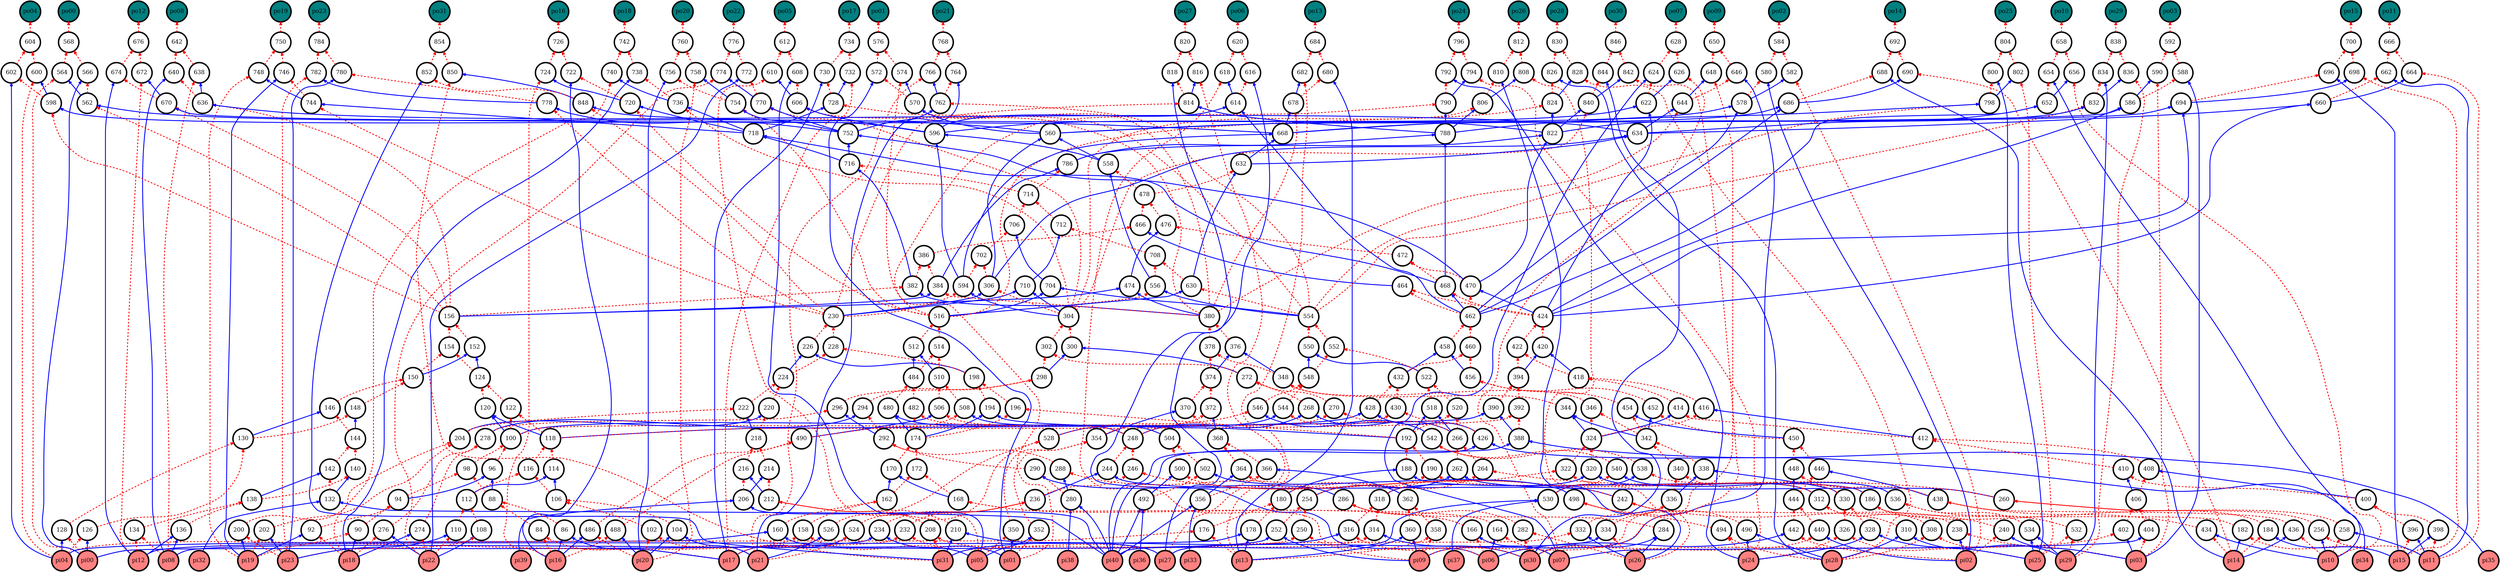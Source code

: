 digraph aig {
"pi00" [shape=circle, height=1, width=1, penwidth=5 style=filled, fillcolor="#ff8080", fontsize=20]
"pi01" [shape=circle, height=1, width=1, penwidth=5 style=filled, fillcolor="#ff8080", fontsize=20]
"pi02" [shape=circle, height=1, width=1, penwidth=5 style=filled, fillcolor="#ff8080", fontsize=20]
"pi03" [shape=circle, height=1, width=1, penwidth=5 style=filled, fillcolor="#ff8080", fontsize=20]
"pi04" [shape=circle, height=1, width=1, penwidth=5 style=filled, fillcolor="#ff8080", fontsize=20]
"pi05" [shape=circle, height=1, width=1, penwidth=5 style=filled, fillcolor="#ff8080", fontsize=20]
"pi06" [shape=circle, height=1, width=1, penwidth=5 style=filled, fillcolor="#ff8080", fontsize=20]
"pi07" [shape=circle, height=1, width=1, penwidth=5 style=filled, fillcolor="#ff8080", fontsize=20]
"pi08" [shape=circle, height=1, width=1, penwidth=5 style=filled, fillcolor="#ff8080", fontsize=20]
"pi09" [shape=circle, height=1, width=1, penwidth=5 style=filled, fillcolor="#ff8080", fontsize=20]
"pi10" [shape=circle, height=1, width=1, penwidth=5 style=filled, fillcolor="#ff8080", fontsize=20]
"pi11" [shape=circle, height=1, width=1, penwidth=5 style=filled, fillcolor="#ff8080", fontsize=20]
"pi12" [shape=circle, height=1, width=1, penwidth=5 style=filled, fillcolor="#ff8080", fontsize=20]
"pi13" [shape=circle, height=1, width=1, penwidth=5 style=filled, fillcolor="#ff8080", fontsize=20]
"pi14" [shape=circle, height=1, width=1, penwidth=5 style=filled, fillcolor="#ff8080", fontsize=20]
"pi15" [shape=circle, height=1, width=1, penwidth=5 style=filled, fillcolor="#ff8080", fontsize=20]
"pi16" [shape=circle, height=1, width=1, penwidth=5 style=filled, fillcolor="#ff8080", fontsize=20]
"pi17" [shape=circle, height=1, width=1, penwidth=5 style=filled, fillcolor="#ff8080", fontsize=20]
"pi18" [shape=circle, height=1, width=1, penwidth=5 style=filled, fillcolor="#ff8080", fontsize=20]
"pi19" [shape=circle, height=1, width=1, penwidth=5 style=filled, fillcolor="#ff8080", fontsize=20]
"pi20" [shape=circle, height=1, width=1, penwidth=5 style=filled, fillcolor="#ff8080", fontsize=20]
"pi21" [shape=circle, height=1, width=1, penwidth=5 style=filled, fillcolor="#ff8080", fontsize=20]
"pi22" [shape=circle, height=1, width=1, penwidth=5 style=filled, fillcolor="#ff8080", fontsize=20]
"pi23" [shape=circle, height=1, width=1, penwidth=5 style=filled, fillcolor="#ff8080", fontsize=20]
"pi24" [shape=circle, height=1, width=1, penwidth=5 style=filled, fillcolor="#ff8080", fontsize=20]
"pi25" [shape=circle, height=1, width=1, penwidth=5 style=filled, fillcolor="#ff8080", fontsize=20]
"pi26" [shape=circle, height=1, width=1, penwidth=5 style=filled, fillcolor="#ff8080", fontsize=20]
"pi27" [shape=circle, height=1, width=1, penwidth=5 style=filled, fillcolor="#ff8080", fontsize=20]
"pi28" [shape=circle, height=1, width=1, penwidth=5 style=filled, fillcolor="#ff8080", fontsize=20]
"pi29" [shape=circle, height=1, width=1, penwidth=5 style=filled, fillcolor="#ff8080", fontsize=20]
"pi30" [shape=circle, height=1, width=1, penwidth=5 style=filled, fillcolor="#ff8080", fontsize=20]
"pi31" [shape=circle, height=1, width=1, penwidth=5 style=filled, fillcolor="#ff8080", fontsize=20]
"pi32" [shape=circle, height=1, width=1, penwidth=5 style=filled, fillcolor="#ff8080", fontsize=20]
"pi33" [shape=circle, height=1, width=1, penwidth=5 style=filled, fillcolor="#ff8080", fontsize=20]
"pi34" [shape=circle, height=1, width=1, penwidth=5 style=filled, fillcolor="#ff8080", fontsize=20]
"pi35" [shape=circle, height=1, width=1, penwidth=5 style=filled, fillcolor="#ff8080", fontsize=20]
"pi36" [shape=circle, height=1, width=1, penwidth=5 style=filled, fillcolor="#ff8080", fontsize=20]
"pi37" [shape=circle, height=1, width=1, penwidth=5 style=filled, fillcolor="#ff8080", fontsize=20]
"pi38" [shape=circle, height=1, width=1, penwidth=5 style=filled, fillcolor="#ff8080", fontsize=20]
"pi39" [shape=circle, height=1, width=1, penwidth=5 style=filled, fillcolor="#ff8080", fontsize=20]
"pi40" [shape=circle, height=1, width=1, penwidth=5 style=filled, fillcolor="#ff8080", fontsize=20]
"84" [shape=circle, height=1, width=1, penwidth=5 style=filled, fillcolor="#ffffff", fontsize=20]
"86" [shape=circle, height=1, width=1, penwidth=5 style=filled, fillcolor="#ffffff", fontsize=20]
"88" [shape=circle, height=1, width=1, penwidth=5 style=filled, fillcolor="#ffffff", fontsize=20]
"90" [shape=circle, height=1, width=1, penwidth=5 style=filled, fillcolor="#ffffff", fontsize=20]
"92" [shape=circle, height=1, width=1, penwidth=5 style=filled, fillcolor="#ffffff", fontsize=20]
"94" [shape=circle, height=1, width=1, penwidth=5 style=filled, fillcolor="#ffffff", fontsize=20]
"96" [shape=circle, height=1, width=1, penwidth=5 style=filled, fillcolor="#ffffff", fontsize=20]
"98" [shape=circle, height=1, width=1, penwidth=5 style=filled, fillcolor="#ffffff", fontsize=20]
"100" [shape=circle, height=1, width=1, penwidth=5 style=filled, fillcolor="#ffffff", fontsize=20]
"102" [shape=circle, height=1, width=1, penwidth=5 style=filled, fillcolor="#ffffff", fontsize=20]
"104" [shape=circle, height=1, width=1, penwidth=5 style=filled, fillcolor="#ffffff", fontsize=20]
"106" [shape=circle, height=1, width=1, penwidth=5 style=filled, fillcolor="#ffffff", fontsize=20]
"108" [shape=circle, height=1, width=1, penwidth=5 style=filled, fillcolor="#ffffff", fontsize=20]
"110" [shape=circle, height=1, width=1, penwidth=5 style=filled, fillcolor="#ffffff", fontsize=20]
"112" [shape=circle, height=1, width=1, penwidth=5 style=filled, fillcolor="#ffffff", fontsize=20]
"114" [shape=circle, height=1, width=1, penwidth=5 style=filled, fillcolor="#ffffff", fontsize=20]
"116" [shape=circle, height=1, width=1, penwidth=5 style=filled, fillcolor="#ffffff", fontsize=20]
"118" [shape=circle, height=1, width=1, penwidth=5 style=filled, fillcolor="#ffffff", fontsize=20]
"120" [shape=circle, height=1, width=1, penwidth=5 style=filled, fillcolor="#ffffff", fontsize=20]
"122" [shape=circle, height=1, width=1, penwidth=5 style=filled, fillcolor="#ffffff", fontsize=20]
"124" [shape=circle, height=1, width=1, penwidth=5 style=filled, fillcolor="#ffffff", fontsize=20]
"126" [shape=circle, height=1, width=1, penwidth=5 style=filled, fillcolor="#ffffff", fontsize=20]
"128" [shape=circle, height=1, width=1, penwidth=5 style=filled, fillcolor="#ffffff", fontsize=20]
"130" [shape=circle, height=1, width=1, penwidth=5 style=filled, fillcolor="#ffffff", fontsize=20]
"132" [shape=circle, height=1, width=1, penwidth=5 style=filled, fillcolor="#ffffff", fontsize=20]
"134" [shape=circle, height=1, width=1, penwidth=5 style=filled, fillcolor="#ffffff", fontsize=20]
"136" [shape=circle, height=1, width=1, penwidth=5 style=filled, fillcolor="#ffffff", fontsize=20]
"138" [shape=circle, height=1, width=1, penwidth=5 style=filled, fillcolor="#ffffff", fontsize=20]
"140" [shape=circle, height=1, width=1, penwidth=5 style=filled, fillcolor="#ffffff", fontsize=20]
"142" [shape=circle, height=1, width=1, penwidth=5 style=filled, fillcolor="#ffffff", fontsize=20]
"144" [shape=circle, height=1, width=1, penwidth=5 style=filled, fillcolor="#ffffff", fontsize=20]
"146" [shape=circle, height=1, width=1, penwidth=5 style=filled, fillcolor="#ffffff", fontsize=20]
"148" [shape=circle, height=1, width=1, penwidth=5 style=filled, fillcolor="#ffffff", fontsize=20]
"150" [shape=circle, height=1, width=1, penwidth=5 style=filled, fillcolor="#ffffff", fontsize=20]
"152" [shape=circle, height=1, width=1, penwidth=5 style=filled, fillcolor="#ffffff", fontsize=20]
"154" [shape=circle, height=1, width=1, penwidth=5 style=filled, fillcolor="#ffffff", fontsize=20]
"156" [shape=circle, height=1, width=1, penwidth=5 style=filled, fillcolor="#ffffff", fontsize=20]
"158" [shape=circle, height=1, width=1, penwidth=5 style=filled, fillcolor="#ffffff", fontsize=20]
"160" [shape=circle, height=1, width=1, penwidth=5 style=filled, fillcolor="#ffffff", fontsize=20]
"162" [shape=circle, height=1, width=1, penwidth=5 style=filled, fillcolor="#ffffff", fontsize=20]
"164" [shape=circle, height=1, width=1, penwidth=5 style=filled, fillcolor="#ffffff", fontsize=20]
"166" [shape=circle, height=1, width=1, penwidth=5 style=filled, fillcolor="#ffffff", fontsize=20]
"168" [shape=circle, height=1, width=1, penwidth=5 style=filled, fillcolor="#ffffff", fontsize=20]
"170" [shape=circle, height=1, width=1, penwidth=5 style=filled, fillcolor="#ffffff", fontsize=20]
"172" [shape=circle, height=1, width=1, penwidth=5 style=filled, fillcolor="#ffffff", fontsize=20]
"174" [shape=circle, height=1, width=1, penwidth=5 style=filled, fillcolor="#ffffff", fontsize=20]
"176" [shape=circle, height=1, width=1, penwidth=5 style=filled, fillcolor="#ffffff", fontsize=20]
"178" [shape=circle, height=1, width=1, penwidth=5 style=filled, fillcolor="#ffffff", fontsize=20]
"180" [shape=circle, height=1, width=1, penwidth=5 style=filled, fillcolor="#ffffff", fontsize=20]
"182" [shape=circle, height=1, width=1, penwidth=5 style=filled, fillcolor="#ffffff", fontsize=20]
"184" [shape=circle, height=1, width=1, penwidth=5 style=filled, fillcolor="#ffffff", fontsize=20]
"186" [shape=circle, height=1, width=1, penwidth=5 style=filled, fillcolor="#ffffff", fontsize=20]
"188" [shape=circle, height=1, width=1, penwidth=5 style=filled, fillcolor="#ffffff", fontsize=20]
"190" [shape=circle, height=1, width=1, penwidth=5 style=filled, fillcolor="#ffffff", fontsize=20]
"192" [shape=circle, height=1, width=1, penwidth=5 style=filled, fillcolor="#ffffff", fontsize=20]
"194" [shape=circle, height=1, width=1, penwidth=5 style=filled, fillcolor="#ffffff", fontsize=20]
"196" [shape=circle, height=1, width=1, penwidth=5 style=filled, fillcolor="#ffffff", fontsize=20]
"198" [shape=circle, height=1, width=1, penwidth=5 style=filled, fillcolor="#ffffff", fontsize=20]
"200" [shape=circle, height=1, width=1, penwidth=5 style=filled, fillcolor="#ffffff", fontsize=20]
"202" [shape=circle, height=1, width=1, penwidth=5 style=filled, fillcolor="#ffffff", fontsize=20]
"204" [shape=circle, height=1, width=1, penwidth=5 style=filled, fillcolor="#ffffff", fontsize=20]
"206" [shape=circle, height=1, width=1, penwidth=5 style=filled, fillcolor="#ffffff", fontsize=20]
"208" [shape=circle, height=1, width=1, penwidth=5 style=filled, fillcolor="#ffffff", fontsize=20]
"210" [shape=circle, height=1, width=1, penwidth=5 style=filled, fillcolor="#ffffff", fontsize=20]
"212" [shape=circle, height=1, width=1, penwidth=5 style=filled, fillcolor="#ffffff", fontsize=20]
"214" [shape=circle, height=1, width=1, penwidth=5 style=filled, fillcolor="#ffffff", fontsize=20]
"216" [shape=circle, height=1, width=1, penwidth=5 style=filled, fillcolor="#ffffff", fontsize=20]
"218" [shape=circle, height=1, width=1, penwidth=5 style=filled, fillcolor="#ffffff", fontsize=20]
"220" [shape=circle, height=1, width=1, penwidth=5 style=filled, fillcolor="#ffffff", fontsize=20]
"222" [shape=circle, height=1, width=1, penwidth=5 style=filled, fillcolor="#ffffff", fontsize=20]
"224" [shape=circle, height=1, width=1, penwidth=5 style=filled, fillcolor="#ffffff", fontsize=20]
"226" [shape=circle, height=1, width=1, penwidth=5 style=filled, fillcolor="#ffffff", fontsize=20]
"228" [shape=circle, height=1, width=1, penwidth=5 style=filled, fillcolor="#ffffff", fontsize=20]
"230" [shape=circle, height=1, width=1, penwidth=5 style=filled, fillcolor="#ffffff", fontsize=20]
"232" [shape=circle, height=1, width=1, penwidth=5 style=filled, fillcolor="#ffffff", fontsize=20]
"234" [shape=circle, height=1, width=1, penwidth=5 style=filled, fillcolor="#ffffff", fontsize=20]
"236" [shape=circle, height=1, width=1, penwidth=5 style=filled, fillcolor="#ffffff", fontsize=20]
"238" [shape=circle, height=1, width=1, penwidth=5 style=filled, fillcolor="#ffffff", fontsize=20]
"240" [shape=circle, height=1, width=1, penwidth=5 style=filled, fillcolor="#ffffff", fontsize=20]
"242" [shape=circle, height=1, width=1, penwidth=5 style=filled, fillcolor="#ffffff", fontsize=20]
"244" [shape=circle, height=1, width=1, penwidth=5 style=filled, fillcolor="#ffffff", fontsize=20]
"246" [shape=circle, height=1, width=1, penwidth=5 style=filled, fillcolor="#ffffff", fontsize=20]
"248" [shape=circle, height=1, width=1, penwidth=5 style=filled, fillcolor="#ffffff", fontsize=20]
"250" [shape=circle, height=1, width=1, penwidth=5 style=filled, fillcolor="#ffffff", fontsize=20]
"252" [shape=circle, height=1, width=1, penwidth=5 style=filled, fillcolor="#ffffff", fontsize=20]
"254" [shape=circle, height=1, width=1, penwidth=5 style=filled, fillcolor="#ffffff", fontsize=20]
"256" [shape=circle, height=1, width=1, penwidth=5 style=filled, fillcolor="#ffffff", fontsize=20]
"258" [shape=circle, height=1, width=1, penwidth=5 style=filled, fillcolor="#ffffff", fontsize=20]
"260" [shape=circle, height=1, width=1, penwidth=5 style=filled, fillcolor="#ffffff", fontsize=20]
"262" [shape=circle, height=1, width=1, penwidth=5 style=filled, fillcolor="#ffffff", fontsize=20]
"264" [shape=circle, height=1, width=1, penwidth=5 style=filled, fillcolor="#ffffff", fontsize=20]
"266" [shape=circle, height=1, width=1, penwidth=5 style=filled, fillcolor="#ffffff", fontsize=20]
"268" [shape=circle, height=1, width=1, penwidth=5 style=filled, fillcolor="#ffffff", fontsize=20]
"270" [shape=circle, height=1, width=1, penwidth=5 style=filled, fillcolor="#ffffff", fontsize=20]
"272" [shape=circle, height=1, width=1, penwidth=5 style=filled, fillcolor="#ffffff", fontsize=20]
"274" [shape=circle, height=1, width=1, penwidth=5 style=filled, fillcolor="#ffffff", fontsize=20]
"276" [shape=circle, height=1, width=1, penwidth=5 style=filled, fillcolor="#ffffff", fontsize=20]
"278" [shape=circle, height=1, width=1, penwidth=5 style=filled, fillcolor="#ffffff", fontsize=20]
"280" [shape=circle, height=1, width=1, penwidth=5 style=filled, fillcolor="#ffffff", fontsize=20]
"282" [shape=circle, height=1, width=1, penwidth=5 style=filled, fillcolor="#ffffff", fontsize=20]
"284" [shape=circle, height=1, width=1, penwidth=5 style=filled, fillcolor="#ffffff", fontsize=20]
"286" [shape=circle, height=1, width=1, penwidth=5 style=filled, fillcolor="#ffffff", fontsize=20]
"288" [shape=circle, height=1, width=1, penwidth=5 style=filled, fillcolor="#ffffff", fontsize=20]
"290" [shape=circle, height=1, width=1, penwidth=5 style=filled, fillcolor="#ffffff", fontsize=20]
"292" [shape=circle, height=1, width=1, penwidth=5 style=filled, fillcolor="#ffffff", fontsize=20]
"294" [shape=circle, height=1, width=1, penwidth=5 style=filled, fillcolor="#ffffff", fontsize=20]
"296" [shape=circle, height=1, width=1, penwidth=5 style=filled, fillcolor="#ffffff", fontsize=20]
"298" [shape=circle, height=1, width=1, penwidth=5 style=filled, fillcolor="#ffffff", fontsize=20]
"300" [shape=circle, height=1, width=1, penwidth=5 style=filled, fillcolor="#ffffff", fontsize=20]
"302" [shape=circle, height=1, width=1, penwidth=5 style=filled, fillcolor="#ffffff", fontsize=20]
"304" [shape=circle, height=1, width=1, penwidth=5 style=filled, fillcolor="#ffffff", fontsize=20]
"306" [shape=circle, height=1, width=1, penwidth=5 style=filled, fillcolor="#ffffff", fontsize=20]
"308" [shape=circle, height=1, width=1, penwidth=5 style=filled, fillcolor="#ffffff", fontsize=20]
"310" [shape=circle, height=1, width=1, penwidth=5 style=filled, fillcolor="#ffffff", fontsize=20]
"312" [shape=circle, height=1, width=1, penwidth=5 style=filled, fillcolor="#ffffff", fontsize=20]
"314" [shape=circle, height=1, width=1, penwidth=5 style=filled, fillcolor="#ffffff", fontsize=20]
"316" [shape=circle, height=1, width=1, penwidth=5 style=filled, fillcolor="#ffffff", fontsize=20]
"318" [shape=circle, height=1, width=1, penwidth=5 style=filled, fillcolor="#ffffff", fontsize=20]
"320" [shape=circle, height=1, width=1, penwidth=5 style=filled, fillcolor="#ffffff", fontsize=20]
"322" [shape=circle, height=1, width=1, penwidth=5 style=filled, fillcolor="#ffffff", fontsize=20]
"324" [shape=circle, height=1, width=1, penwidth=5 style=filled, fillcolor="#ffffff", fontsize=20]
"326" [shape=circle, height=1, width=1, penwidth=5 style=filled, fillcolor="#ffffff", fontsize=20]
"328" [shape=circle, height=1, width=1, penwidth=5 style=filled, fillcolor="#ffffff", fontsize=20]
"330" [shape=circle, height=1, width=1, penwidth=5 style=filled, fillcolor="#ffffff", fontsize=20]
"332" [shape=circle, height=1, width=1, penwidth=5 style=filled, fillcolor="#ffffff", fontsize=20]
"334" [shape=circle, height=1, width=1, penwidth=5 style=filled, fillcolor="#ffffff", fontsize=20]
"336" [shape=circle, height=1, width=1, penwidth=5 style=filled, fillcolor="#ffffff", fontsize=20]
"338" [shape=circle, height=1, width=1, penwidth=5 style=filled, fillcolor="#ffffff", fontsize=20]
"340" [shape=circle, height=1, width=1, penwidth=5 style=filled, fillcolor="#ffffff", fontsize=20]
"342" [shape=circle, height=1, width=1, penwidth=5 style=filled, fillcolor="#ffffff", fontsize=20]
"344" [shape=circle, height=1, width=1, penwidth=5 style=filled, fillcolor="#ffffff", fontsize=20]
"346" [shape=circle, height=1, width=1, penwidth=5 style=filled, fillcolor="#ffffff", fontsize=20]
"348" [shape=circle, height=1, width=1, penwidth=5 style=filled, fillcolor="#ffffff", fontsize=20]
"350" [shape=circle, height=1, width=1, penwidth=5 style=filled, fillcolor="#ffffff", fontsize=20]
"352" [shape=circle, height=1, width=1, penwidth=5 style=filled, fillcolor="#ffffff", fontsize=20]
"354" [shape=circle, height=1, width=1, penwidth=5 style=filled, fillcolor="#ffffff", fontsize=20]
"356" [shape=circle, height=1, width=1, penwidth=5 style=filled, fillcolor="#ffffff", fontsize=20]
"358" [shape=circle, height=1, width=1, penwidth=5 style=filled, fillcolor="#ffffff", fontsize=20]
"360" [shape=circle, height=1, width=1, penwidth=5 style=filled, fillcolor="#ffffff", fontsize=20]
"362" [shape=circle, height=1, width=1, penwidth=5 style=filled, fillcolor="#ffffff", fontsize=20]
"364" [shape=circle, height=1, width=1, penwidth=5 style=filled, fillcolor="#ffffff", fontsize=20]
"366" [shape=circle, height=1, width=1, penwidth=5 style=filled, fillcolor="#ffffff", fontsize=20]
"368" [shape=circle, height=1, width=1, penwidth=5 style=filled, fillcolor="#ffffff", fontsize=20]
"370" [shape=circle, height=1, width=1, penwidth=5 style=filled, fillcolor="#ffffff", fontsize=20]
"372" [shape=circle, height=1, width=1, penwidth=5 style=filled, fillcolor="#ffffff", fontsize=20]
"374" [shape=circle, height=1, width=1, penwidth=5 style=filled, fillcolor="#ffffff", fontsize=20]
"376" [shape=circle, height=1, width=1, penwidth=5 style=filled, fillcolor="#ffffff", fontsize=20]
"378" [shape=circle, height=1, width=1, penwidth=5 style=filled, fillcolor="#ffffff", fontsize=20]
"380" [shape=circle, height=1, width=1, penwidth=5 style=filled, fillcolor="#ffffff", fontsize=20]
"382" [shape=circle, height=1, width=1, penwidth=5 style=filled, fillcolor="#ffffff", fontsize=20]
"384" [shape=circle, height=1, width=1, penwidth=5 style=filled, fillcolor="#ffffff", fontsize=20]
"386" [shape=circle, height=1, width=1, penwidth=5 style=filled, fillcolor="#ffffff", fontsize=20]
"388" [shape=circle, height=1, width=1, penwidth=5 style=filled, fillcolor="#ffffff", fontsize=20]
"390" [shape=circle, height=1, width=1, penwidth=5 style=filled, fillcolor="#ffffff", fontsize=20]
"392" [shape=circle, height=1, width=1, penwidth=5 style=filled, fillcolor="#ffffff", fontsize=20]
"394" [shape=circle, height=1, width=1, penwidth=5 style=filled, fillcolor="#ffffff", fontsize=20]
"396" [shape=circle, height=1, width=1, penwidth=5 style=filled, fillcolor="#ffffff", fontsize=20]
"398" [shape=circle, height=1, width=1, penwidth=5 style=filled, fillcolor="#ffffff", fontsize=20]
"400" [shape=circle, height=1, width=1, penwidth=5 style=filled, fillcolor="#ffffff", fontsize=20]
"402" [shape=circle, height=1, width=1, penwidth=5 style=filled, fillcolor="#ffffff", fontsize=20]
"404" [shape=circle, height=1, width=1, penwidth=5 style=filled, fillcolor="#ffffff", fontsize=20]
"406" [shape=circle, height=1, width=1, penwidth=5 style=filled, fillcolor="#ffffff", fontsize=20]
"408" [shape=circle, height=1, width=1, penwidth=5 style=filled, fillcolor="#ffffff", fontsize=20]
"410" [shape=circle, height=1, width=1, penwidth=5 style=filled, fillcolor="#ffffff", fontsize=20]
"412" [shape=circle, height=1, width=1, penwidth=5 style=filled, fillcolor="#ffffff", fontsize=20]
"414" [shape=circle, height=1, width=1, penwidth=5 style=filled, fillcolor="#ffffff", fontsize=20]
"416" [shape=circle, height=1, width=1, penwidth=5 style=filled, fillcolor="#ffffff", fontsize=20]
"418" [shape=circle, height=1, width=1, penwidth=5 style=filled, fillcolor="#ffffff", fontsize=20]
"420" [shape=circle, height=1, width=1, penwidth=5 style=filled, fillcolor="#ffffff", fontsize=20]
"422" [shape=circle, height=1, width=1, penwidth=5 style=filled, fillcolor="#ffffff", fontsize=20]
"424" [shape=circle, height=1, width=1, penwidth=5 style=filled, fillcolor="#ffffff", fontsize=20]
"426" [shape=circle, height=1, width=1, penwidth=5 style=filled, fillcolor="#ffffff", fontsize=20]
"428" [shape=circle, height=1, width=1, penwidth=5 style=filled, fillcolor="#ffffff", fontsize=20]
"430" [shape=circle, height=1, width=1, penwidth=5 style=filled, fillcolor="#ffffff", fontsize=20]
"432" [shape=circle, height=1, width=1, penwidth=5 style=filled, fillcolor="#ffffff", fontsize=20]
"434" [shape=circle, height=1, width=1, penwidth=5 style=filled, fillcolor="#ffffff", fontsize=20]
"436" [shape=circle, height=1, width=1, penwidth=5 style=filled, fillcolor="#ffffff", fontsize=20]
"438" [shape=circle, height=1, width=1, penwidth=5 style=filled, fillcolor="#ffffff", fontsize=20]
"440" [shape=circle, height=1, width=1, penwidth=5 style=filled, fillcolor="#ffffff", fontsize=20]
"442" [shape=circle, height=1, width=1, penwidth=5 style=filled, fillcolor="#ffffff", fontsize=20]
"444" [shape=circle, height=1, width=1, penwidth=5 style=filled, fillcolor="#ffffff", fontsize=20]
"446" [shape=circle, height=1, width=1, penwidth=5 style=filled, fillcolor="#ffffff", fontsize=20]
"448" [shape=circle, height=1, width=1, penwidth=5 style=filled, fillcolor="#ffffff", fontsize=20]
"450" [shape=circle, height=1, width=1, penwidth=5 style=filled, fillcolor="#ffffff", fontsize=20]
"452" [shape=circle, height=1, width=1, penwidth=5 style=filled, fillcolor="#ffffff", fontsize=20]
"454" [shape=circle, height=1, width=1, penwidth=5 style=filled, fillcolor="#ffffff", fontsize=20]
"456" [shape=circle, height=1, width=1, penwidth=5 style=filled, fillcolor="#ffffff", fontsize=20]
"458" [shape=circle, height=1, width=1, penwidth=5 style=filled, fillcolor="#ffffff", fontsize=20]
"460" [shape=circle, height=1, width=1, penwidth=5 style=filled, fillcolor="#ffffff", fontsize=20]
"462" [shape=circle, height=1, width=1, penwidth=5 style=filled, fillcolor="#ffffff", fontsize=20]
"464" [shape=circle, height=1, width=1, penwidth=5 style=filled, fillcolor="#ffffff", fontsize=20]
"466" [shape=circle, height=1, width=1, penwidth=5 style=filled, fillcolor="#ffffff", fontsize=20]
"468" [shape=circle, height=1, width=1, penwidth=5 style=filled, fillcolor="#ffffff", fontsize=20]
"470" [shape=circle, height=1, width=1, penwidth=5 style=filled, fillcolor="#ffffff", fontsize=20]
"472" [shape=circle, height=1, width=1, penwidth=5 style=filled, fillcolor="#ffffff", fontsize=20]
"474" [shape=circle, height=1, width=1, penwidth=5 style=filled, fillcolor="#ffffff", fontsize=20]
"476" [shape=circle, height=1, width=1, penwidth=5 style=filled, fillcolor="#ffffff", fontsize=20]
"478" [shape=circle, height=1, width=1, penwidth=5 style=filled, fillcolor="#ffffff", fontsize=20]
"480" [shape=circle, height=1, width=1, penwidth=5 style=filled, fillcolor="#ffffff", fontsize=20]
"482" [shape=circle, height=1, width=1, penwidth=5 style=filled, fillcolor="#ffffff", fontsize=20]
"484" [shape=circle, height=1, width=1, penwidth=5 style=filled, fillcolor="#ffffff", fontsize=20]
"486" [shape=circle, height=1, width=1, penwidth=5 style=filled, fillcolor="#ffffff", fontsize=20]
"488" [shape=circle, height=1, width=1, penwidth=5 style=filled, fillcolor="#ffffff", fontsize=20]
"490" [shape=circle, height=1, width=1, penwidth=5 style=filled, fillcolor="#ffffff", fontsize=20]
"492" [shape=circle, height=1, width=1, penwidth=5 style=filled, fillcolor="#ffffff", fontsize=20]
"494" [shape=circle, height=1, width=1, penwidth=5 style=filled, fillcolor="#ffffff", fontsize=20]
"496" [shape=circle, height=1, width=1, penwidth=5 style=filled, fillcolor="#ffffff", fontsize=20]
"498" [shape=circle, height=1, width=1, penwidth=5 style=filled, fillcolor="#ffffff", fontsize=20]
"500" [shape=circle, height=1, width=1, penwidth=5 style=filled, fillcolor="#ffffff", fontsize=20]
"502" [shape=circle, height=1, width=1, penwidth=5 style=filled, fillcolor="#ffffff", fontsize=20]
"504" [shape=circle, height=1, width=1, penwidth=5 style=filled, fillcolor="#ffffff", fontsize=20]
"506" [shape=circle, height=1, width=1, penwidth=5 style=filled, fillcolor="#ffffff", fontsize=20]
"508" [shape=circle, height=1, width=1, penwidth=5 style=filled, fillcolor="#ffffff", fontsize=20]
"510" [shape=circle, height=1, width=1, penwidth=5 style=filled, fillcolor="#ffffff", fontsize=20]
"512" [shape=circle, height=1, width=1, penwidth=5 style=filled, fillcolor="#ffffff", fontsize=20]
"514" [shape=circle, height=1, width=1, penwidth=5 style=filled, fillcolor="#ffffff", fontsize=20]
"516" [shape=circle, height=1, width=1, penwidth=5 style=filled, fillcolor="#ffffff", fontsize=20]
"518" [shape=circle, height=1, width=1, penwidth=5 style=filled, fillcolor="#ffffff", fontsize=20]
"520" [shape=circle, height=1, width=1, penwidth=5 style=filled, fillcolor="#ffffff", fontsize=20]
"522" [shape=circle, height=1, width=1, penwidth=5 style=filled, fillcolor="#ffffff", fontsize=20]
"524" [shape=circle, height=1, width=1, penwidth=5 style=filled, fillcolor="#ffffff", fontsize=20]
"526" [shape=circle, height=1, width=1, penwidth=5 style=filled, fillcolor="#ffffff", fontsize=20]
"528" [shape=circle, height=1, width=1, penwidth=5 style=filled, fillcolor="#ffffff", fontsize=20]
"530" [shape=circle, height=1, width=1, penwidth=5 style=filled, fillcolor="#ffffff", fontsize=20]
"532" [shape=circle, height=1, width=1, penwidth=5 style=filled, fillcolor="#ffffff", fontsize=20]
"534" [shape=circle, height=1, width=1, penwidth=5 style=filled, fillcolor="#ffffff", fontsize=20]
"536" [shape=circle, height=1, width=1, penwidth=5 style=filled, fillcolor="#ffffff", fontsize=20]
"538" [shape=circle, height=1, width=1, penwidth=5 style=filled, fillcolor="#ffffff", fontsize=20]
"540" [shape=circle, height=1, width=1, penwidth=5 style=filled, fillcolor="#ffffff", fontsize=20]
"542" [shape=circle, height=1, width=1, penwidth=5 style=filled, fillcolor="#ffffff", fontsize=20]
"544" [shape=circle, height=1, width=1, penwidth=5 style=filled, fillcolor="#ffffff", fontsize=20]
"546" [shape=circle, height=1, width=1, penwidth=5 style=filled, fillcolor="#ffffff", fontsize=20]
"548" [shape=circle, height=1, width=1, penwidth=5 style=filled, fillcolor="#ffffff", fontsize=20]
"550" [shape=circle, height=1, width=1, penwidth=5 style=filled, fillcolor="#ffffff", fontsize=20]
"552" [shape=circle, height=1, width=1, penwidth=5 style=filled, fillcolor="#ffffff", fontsize=20]
"554" [shape=circle, height=1, width=1, penwidth=5 style=filled, fillcolor="#ffffff", fontsize=20]
"556" [shape=circle, height=1, width=1, penwidth=5 style=filled, fillcolor="#ffffff", fontsize=20]
"558" [shape=circle, height=1, width=1, penwidth=5 style=filled, fillcolor="#ffffff", fontsize=20]
"560" [shape=circle, height=1, width=1, penwidth=5 style=filled, fillcolor="#ffffff", fontsize=20]
"562" [shape=circle, height=1, width=1, penwidth=5 style=filled, fillcolor="#ffffff", fontsize=20]
"564" [shape=circle, height=1, width=1, penwidth=5 style=filled, fillcolor="#ffffff", fontsize=20]
"566" [shape=circle, height=1, width=1, penwidth=5 style=filled, fillcolor="#ffffff", fontsize=20]
"568" [shape=circle, height=1, width=1, penwidth=5 style=filled, fillcolor="#ffffff", fontsize=20]
"570" [shape=circle, height=1, width=1, penwidth=5 style=filled, fillcolor="#ffffff", fontsize=20]
"572" [shape=circle, height=1, width=1, penwidth=5 style=filled, fillcolor="#ffffff", fontsize=20]
"574" [shape=circle, height=1, width=1, penwidth=5 style=filled, fillcolor="#ffffff", fontsize=20]
"576" [shape=circle, height=1, width=1, penwidth=5 style=filled, fillcolor="#ffffff", fontsize=20]
"578" [shape=circle, height=1, width=1, penwidth=5 style=filled, fillcolor="#ffffff", fontsize=20]
"580" [shape=circle, height=1, width=1, penwidth=5 style=filled, fillcolor="#ffffff", fontsize=20]
"582" [shape=circle, height=1, width=1, penwidth=5 style=filled, fillcolor="#ffffff", fontsize=20]
"584" [shape=circle, height=1, width=1, penwidth=5 style=filled, fillcolor="#ffffff", fontsize=20]
"586" [shape=circle, height=1, width=1, penwidth=5 style=filled, fillcolor="#ffffff", fontsize=20]
"588" [shape=circle, height=1, width=1, penwidth=5 style=filled, fillcolor="#ffffff", fontsize=20]
"590" [shape=circle, height=1, width=1, penwidth=5 style=filled, fillcolor="#ffffff", fontsize=20]
"592" [shape=circle, height=1, width=1, penwidth=5 style=filled, fillcolor="#ffffff", fontsize=20]
"594" [shape=circle, height=1, width=1, penwidth=5 style=filled, fillcolor="#ffffff", fontsize=20]
"596" [shape=circle, height=1, width=1, penwidth=5 style=filled, fillcolor="#ffffff", fontsize=20]
"598" [shape=circle, height=1, width=1, penwidth=5 style=filled, fillcolor="#ffffff", fontsize=20]
"600" [shape=circle, height=1, width=1, penwidth=5 style=filled, fillcolor="#ffffff", fontsize=20]
"602" [shape=circle, height=1, width=1, penwidth=5 style=filled, fillcolor="#ffffff", fontsize=20]
"604" [shape=circle, height=1, width=1, penwidth=5 style=filled, fillcolor="#ffffff", fontsize=20]
"606" [shape=circle, height=1, width=1, penwidth=5 style=filled, fillcolor="#ffffff", fontsize=20]
"608" [shape=circle, height=1, width=1, penwidth=5 style=filled, fillcolor="#ffffff", fontsize=20]
"610" [shape=circle, height=1, width=1, penwidth=5 style=filled, fillcolor="#ffffff", fontsize=20]
"612" [shape=circle, height=1, width=1, penwidth=5 style=filled, fillcolor="#ffffff", fontsize=20]
"614" [shape=circle, height=1, width=1, penwidth=5 style=filled, fillcolor="#ffffff", fontsize=20]
"616" [shape=circle, height=1, width=1, penwidth=5 style=filled, fillcolor="#ffffff", fontsize=20]
"618" [shape=circle, height=1, width=1, penwidth=5 style=filled, fillcolor="#ffffff", fontsize=20]
"620" [shape=circle, height=1, width=1, penwidth=5 style=filled, fillcolor="#ffffff", fontsize=20]
"622" [shape=circle, height=1, width=1, penwidth=5 style=filled, fillcolor="#ffffff", fontsize=20]
"624" [shape=circle, height=1, width=1, penwidth=5 style=filled, fillcolor="#ffffff", fontsize=20]
"626" [shape=circle, height=1, width=1, penwidth=5 style=filled, fillcolor="#ffffff", fontsize=20]
"628" [shape=circle, height=1, width=1, penwidth=5 style=filled, fillcolor="#ffffff", fontsize=20]
"630" [shape=circle, height=1, width=1, penwidth=5 style=filled, fillcolor="#ffffff", fontsize=20]
"632" [shape=circle, height=1, width=1, penwidth=5 style=filled, fillcolor="#ffffff", fontsize=20]
"634" [shape=circle, height=1, width=1, penwidth=5 style=filled, fillcolor="#ffffff", fontsize=20]
"636" [shape=circle, height=1, width=1, penwidth=5 style=filled, fillcolor="#ffffff", fontsize=20]
"638" [shape=circle, height=1, width=1, penwidth=5 style=filled, fillcolor="#ffffff", fontsize=20]
"640" [shape=circle, height=1, width=1, penwidth=5 style=filled, fillcolor="#ffffff", fontsize=20]
"642" [shape=circle, height=1, width=1, penwidth=5 style=filled, fillcolor="#ffffff", fontsize=20]
"644" [shape=circle, height=1, width=1, penwidth=5 style=filled, fillcolor="#ffffff", fontsize=20]
"646" [shape=circle, height=1, width=1, penwidth=5 style=filled, fillcolor="#ffffff", fontsize=20]
"648" [shape=circle, height=1, width=1, penwidth=5 style=filled, fillcolor="#ffffff", fontsize=20]
"650" [shape=circle, height=1, width=1, penwidth=5 style=filled, fillcolor="#ffffff", fontsize=20]
"652" [shape=circle, height=1, width=1, penwidth=5 style=filled, fillcolor="#ffffff", fontsize=20]
"654" [shape=circle, height=1, width=1, penwidth=5 style=filled, fillcolor="#ffffff", fontsize=20]
"656" [shape=circle, height=1, width=1, penwidth=5 style=filled, fillcolor="#ffffff", fontsize=20]
"658" [shape=circle, height=1, width=1, penwidth=5 style=filled, fillcolor="#ffffff", fontsize=20]
"660" [shape=circle, height=1, width=1, penwidth=5 style=filled, fillcolor="#ffffff", fontsize=20]
"662" [shape=circle, height=1, width=1, penwidth=5 style=filled, fillcolor="#ffffff", fontsize=20]
"664" [shape=circle, height=1, width=1, penwidth=5 style=filled, fillcolor="#ffffff", fontsize=20]
"666" [shape=circle, height=1, width=1, penwidth=5 style=filled, fillcolor="#ffffff", fontsize=20]
"668" [shape=circle, height=1, width=1, penwidth=5 style=filled, fillcolor="#ffffff", fontsize=20]
"670" [shape=circle, height=1, width=1, penwidth=5 style=filled, fillcolor="#ffffff", fontsize=20]
"672" [shape=circle, height=1, width=1, penwidth=5 style=filled, fillcolor="#ffffff", fontsize=20]
"674" [shape=circle, height=1, width=1, penwidth=5 style=filled, fillcolor="#ffffff", fontsize=20]
"676" [shape=circle, height=1, width=1, penwidth=5 style=filled, fillcolor="#ffffff", fontsize=20]
"678" [shape=circle, height=1, width=1, penwidth=5 style=filled, fillcolor="#ffffff", fontsize=20]
"680" [shape=circle, height=1, width=1, penwidth=5 style=filled, fillcolor="#ffffff", fontsize=20]
"682" [shape=circle, height=1, width=1, penwidth=5 style=filled, fillcolor="#ffffff", fontsize=20]
"684" [shape=circle, height=1, width=1, penwidth=5 style=filled, fillcolor="#ffffff", fontsize=20]
"686" [shape=circle, height=1, width=1, penwidth=5 style=filled, fillcolor="#ffffff", fontsize=20]
"688" [shape=circle, height=1, width=1, penwidth=5 style=filled, fillcolor="#ffffff", fontsize=20]
"690" [shape=circle, height=1, width=1, penwidth=5 style=filled, fillcolor="#ffffff", fontsize=20]
"692" [shape=circle, height=1, width=1, penwidth=5 style=filled, fillcolor="#ffffff", fontsize=20]
"694" [shape=circle, height=1, width=1, penwidth=5 style=filled, fillcolor="#ffffff", fontsize=20]
"696" [shape=circle, height=1, width=1, penwidth=5 style=filled, fillcolor="#ffffff", fontsize=20]
"698" [shape=circle, height=1, width=1, penwidth=5 style=filled, fillcolor="#ffffff", fontsize=20]
"700" [shape=circle, height=1, width=1, penwidth=5 style=filled, fillcolor="#ffffff", fontsize=20]
"702" [shape=circle, height=1, width=1, penwidth=5 style=filled, fillcolor="#ffffff", fontsize=20]
"704" [shape=circle, height=1, width=1, penwidth=5 style=filled, fillcolor="#ffffff", fontsize=20]
"706" [shape=circle, height=1, width=1, penwidth=5 style=filled, fillcolor="#ffffff", fontsize=20]
"708" [shape=circle, height=1, width=1, penwidth=5 style=filled, fillcolor="#ffffff", fontsize=20]
"710" [shape=circle, height=1, width=1, penwidth=5 style=filled, fillcolor="#ffffff", fontsize=20]
"712" [shape=circle, height=1, width=1, penwidth=5 style=filled, fillcolor="#ffffff", fontsize=20]
"714" [shape=circle, height=1, width=1, penwidth=5 style=filled, fillcolor="#ffffff", fontsize=20]
"716" [shape=circle, height=1, width=1, penwidth=5 style=filled, fillcolor="#ffffff", fontsize=20]
"718" [shape=circle, height=1, width=1, penwidth=5 style=filled, fillcolor="#ffffff", fontsize=20]
"720" [shape=circle, height=1, width=1, penwidth=5 style=filled, fillcolor="#ffffff", fontsize=20]
"722" [shape=circle, height=1, width=1, penwidth=5 style=filled, fillcolor="#ffffff", fontsize=20]
"724" [shape=circle, height=1, width=1, penwidth=5 style=filled, fillcolor="#ffffff", fontsize=20]
"726" [shape=circle, height=1, width=1, penwidth=5 style=filled, fillcolor="#ffffff", fontsize=20]
"728" [shape=circle, height=1, width=1, penwidth=5 style=filled, fillcolor="#ffffff", fontsize=20]
"730" [shape=circle, height=1, width=1, penwidth=5 style=filled, fillcolor="#ffffff", fontsize=20]
"732" [shape=circle, height=1, width=1, penwidth=5 style=filled, fillcolor="#ffffff", fontsize=20]
"734" [shape=circle, height=1, width=1, penwidth=5 style=filled, fillcolor="#ffffff", fontsize=20]
"736" [shape=circle, height=1, width=1, penwidth=5 style=filled, fillcolor="#ffffff", fontsize=20]
"738" [shape=circle, height=1, width=1, penwidth=5 style=filled, fillcolor="#ffffff", fontsize=20]
"740" [shape=circle, height=1, width=1, penwidth=5 style=filled, fillcolor="#ffffff", fontsize=20]
"742" [shape=circle, height=1, width=1, penwidth=5 style=filled, fillcolor="#ffffff", fontsize=20]
"744" [shape=circle, height=1, width=1, penwidth=5 style=filled, fillcolor="#ffffff", fontsize=20]
"746" [shape=circle, height=1, width=1, penwidth=5 style=filled, fillcolor="#ffffff", fontsize=20]
"748" [shape=circle, height=1, width=1, penwidth=5 style=filled, fillcolor="#ffffff", fontsize=20]
"750" [shape=circle, height=1, width=1, penwidth=5 style=filled, fillcolor="#ffffff", fontsize=20]
"752" [shape=circle, height=1, width=1, penwidth=5 style=filled, fillcolor="#ffffff", fontsize=20]
"754" [shape=circle, height=1, width=1, penwidth=5 style=filled, fillcolor="#ffffff", fontsize=20]
"756" [shape=circle, height=1, width=1, penwidth=5 style=filled, fillcolor="#ffffff", fontsize=20]
"758" [shape=circle, height=1, width=1, penwidth=5 style=filled, fillcolor="#ffffff", fontsize=20]
"760" [shape=circle, height=1, width=1, penwidth=5 style=filled, fillcolor="#ffffff", fontsize=20]
"762" [shape=circle, height=1, width=1, penwidth=5 style=filled, fillcolor="#ffffff", fontsize=20]
"764" [shape=circle, height=1, width=1, penwidth=5 style=filled, fillcolor="#ffffff", fontsize=20]
"766" [shape=circle, height=1, width=1, penwidth=5 style=filled, fillcolor="#ffffff", fontsize=20]
"768" [shape=circle, height=1, width=1, penwidth=5 style=filled, fillcolor="#ffffff", fontsize=20]
"770" [shape=circle, height=1, width=1, penwidth=5 style=filled, fillcolor="#ffffff", fontsize=20]
"772" [shape=circle, height=1, width=1, penwidth=5 style=filled, fillcolor="#ffffff", fontsize=20]
"774" [shape=circle, height=1, width=1, penwidth=5 style=filled, fillcolor="#ffffff", fontsize=20]
"776" [shape=circle, height=1, width=1, penwidth=5 style=filled, fillcolor="#ffffff", fontsize=20]
"778" [shape=circle, height=1, width=1, penwidth=5 style=filled, fillcolor="#ffffff", fontsize=20]
"780" [shape=circle, height=1, width=1, penwidth=5 style=filled, fillcolor="#ffffff", fontsize=20]
"782" [shape=circle, height=1, width=1, penwidth=5 style=filled, fillcolor="#ffffff", fontsize=20]
"784" [shape=circle, height=1, width=1, penwidth=5 style=filled, fillcolor="#ffffff", fontsize=20]
"786" [shape=circle, height=1, width=1, penwidth=5 style=filled, fillcolor="#ffffff", fontsize=20]
"788" [shape=circle, height=1, width=1, penwidth=5 style=filled, fillcolor="#ffffff", fontsize=20]
"790" [shape=circle, height=1, width=1, penwidth=5 style=filled, fillcolor="#ffffff", fontsize=20]
"792" [shape=circle, height=1, width=1, penwidth=5 style=filled, fillcolor="#ffffff", fontsize=20]
"794" [shape=circle, height=1, width=1, penwidth=5 style=filled, fillcolor="#ffffff", fontsize=20]
"796" [shape=circle, height=1, width=1, penwidth=5 style=filled, fillcolor="#ffffff", fontsize=20]
"798" [shape=circle, height=1, width=1, penwidth=5 style=filled, fillcolor="#ffffff", fontsize=20]
"800" [shape=circle, height=1, width=1, penwidth=5 style=filled, fillcolor="#ffffff", fontsize=20]
"802" [shape=circle, height=1, width=1, penwidth=5 style=filled, fillcolor="#ffffff", fontsize=20]
"804" [shape=circle, height=1, width=1, penwidth=5 style=filled, fillcolor="#ffffff", fontsize=20]
"806" [shape=circle, height=1, width=1, penwidth=5 style=filled, fillcolor="#ffffff", fontsize=20]
"808" [shape=circle, height=1, width=1, penwidth=5 style=filled, fillcolor="#ffffff", fontsize=20]
"810" [shape=circle, height=1, width=1, penwidth=5 style=filled, fillcolor="#ffffff", fontsize=20]
"812" [shape=circle, height=1, width=1, penwidth=5 style=filled, fillcolor="#ffffff", fontsize=20]
"814" [shape=circle, height=1, width=1, penwidth=5 style=filled, fillcolor="#ffffff", fontsize=20]
"816" [shape=circle, height=1, width=1, penwidth=5 style=filled, fillcolor="#ffffff", fontsize=20]
"818" [shape=circle, height=1, width=1, penwidth=5 style=filled, fillcolor="#ffffff", fontsize=20]
"820" [shape=circle, height=1, width=1, penwidth=5 style=filled, fillcolor="#ffffff", fontsize=20]
"822" [shape=circle, height=1, width=1, penwidth=5 style=filled, fillcolor="#ffffff", fontsize=20]
"824" [shape=circle, height=1, width=1, penwidth=5 style=filled, fillcolor="#ffffff", fontsize=20]
"826" [shape=circle, height=1, width=1, penwidth=5 style=filled, fillcolor="#ffffff", fontsize=20]
"828" [shape=circle, height=1, width=1, penwidth=5 style=filled, fillcolor="#ffffff", fontsize=20]
"830" [shape=circle, height=1, width=1, penwidth=5 style=filled, fillcolor="#ffffff", fontsize=20]
"832" [shape=circle, height=1, width=1, penwidth=5 style=filled, fillcolor="#ffffff", fontsize=20]
"834" [shape=circle, height=1, width=1, penwidth=5 style=filled, fillcolor="#ffffff", fontsize=20]
"836" [shape=circle, height=1, width=1, penwidth=5 style=filled, fillcolor="#ffffff", fontsize=20]
"838" [shape=circle, height=1, width=1, penwidth=5 style=filled, fillcolor="#ffffff", fontsize=20]
"840" [shape=circle, height=1, width=1, penwidth=5 style=filled, fillcolor="#ffffff", fontsize=20]
"842" [shape=circle, height=1, width=1, penwidth=5 style=filled, fillcolor="#ffffff", fontsize=20]
"844" [shape=circle, height=1, width=1, penwidth=5 style=filled, fillcolor="#ffffff", fontsize=20]
"846" [shape=circle, height=1, width=1, penwidth=5 style=filled, fillcolor="#ffffff", fontsize=20]
"848" [shape=circle, height=1, width=1, penwidth=5 style=filled, fillcolor="#ffffff", fontsize=20]
"850" [shape=circle, height=1, width=1, penwidth=5 style=filled, fillcolor="#ffffff", fontsize=20]
"852" [shape=circle, height=1, width=1, penwidth=5 style=filled, fillcolor="#ffffff", fontsize=20]
"854" [shape=circle, height=1, width=1, penwidth=5 style=filled, fillcolor="#ffffff", fontsize=20]
"po00" [shape=circle, height=1, width=1, penwidth=5 style=filled, fillcolor="#008080", fontsize=20]
"po01" [shape=circle, height=1, width=1, penwidth=5 style=filled, fillcolor="#008080", fontsize=20]
"po02" [shape=circle, height=1, width=1, penwidth=5 style=filled, fillcolor="#008080", fontsize=20]
"po03" [shape=circle, height=1, width=1, penwidth=5 style=filled, fillcolor="#008080", fontsize=20]
"po04" [shape=circle, height=1, width=1, penwidth=5 style=filled, fillcolor="#008080", fontsize=20]
"po05" [shape=circle, height=1, width=1, penwidth=5 style=filled, fillcolor="#008080", fontsize=20]
"po06" [shape=circle, height=1, width=1, penwidth=5 style=filled, fillcolor="#008080", fontsize=20]
"po07" [shape=circle, height=1, width=1, penwidth=5 style=filled, fillcolor="#008080", fontsize=20]
"po08" [shape=circle, height=1, width=1, penwidth=5 style=filled, fillcolor="#008080", fontsize=20]
"po09" [shape=circle, height=1, width=1, penwidth=5 style=filled, fillcolor="#008080", fontsize=20]
"po10" [shape=circle, height=1, width=1, penwidth=5 style=filled, fillcolor="#008080", fontsize=20]
"po11" [shape=circle, height=1, width=1, penwidth=5 style=filled, fillcolor="#008080", fontsize=20]
"po12" [shape=circle, height=1, width=1, penwidth=5 style=filled, fillcolor="#008080", fontsize=20]
"po13" [shape=circle, height=1, width=1, penwidth=5 style=filled, fillcolor="#008080", fontsize=20]
"po14" [shape=circle, height=1, width=1, penwidth=5 style=filled, fillcolor="#008080", fontsize=20]
"po15" [shape=circle, height=1, width=1, penwidth=5 style=filled, fillcolor="#008080", fontsize=20]
"po16" [shape=circle, height=1, width=1, penwidth=5 style=filled, fillcolor="#008080", fontsize=20]
"po17" [shape=circle, height=1, width=1, penwidth=5 style=filled, fillcolor="#008080", fontsize=20]
"po18" [shape=circle, height=1, width=1, penwidth=5 style=filled, fillcolor="#008080", fontsize=20]
"po19" [shape=circle, height=1, width=1, penwidth=5 style=filled, fillcolor="#008080", fontsize=20]
"po20" [shape=circle, height=1, width=1, penwidth=5 style=filled, fillcolor="#008080", fontsize=20]
"po21" [shape=circle, height=1, width=1, penwidth=5 style=filled, fillcolor="#008080", fontsize=20]
"po22" [shape=circle, height=1, width=1, penwidth=5 style=filled, fillcolor="#008080", fontsize=20]
"po23" [shape=circle, height=1, width=1, penwidth=5 style=filled, fillcolor="#008080", fontsize=20]
"po24" [shape=circle, height=1, width=1, penwidth=5 style=filled, fillcolor="#008080", fontsize=20]
"po25" [shape=circle, height=1, width=1, penwidth=5 style=filled, fillcolor="#008080", fontsize=20]
"po26" [shape=circle, height=1, width=1, penwidth=5 style=filled, fillcolor="#008080", fontsize=20]
"po27" [shape=circle, height=1, width=1, penwidth=5 style=filled, fillcolor="#008080", fontsize=20]
"po28" [shape=circle, height=1, width=1, penwidth=5 style=filled, fillcolor="#008080", fontsize=20]
"po29" [shape=circle, height=1, width=1, penwidth=5 style=filled, fillcolor="#008080", fontsize=20]
"po30" [shape=circle, height=1, width=1, penwidth=5 style=filled, fillcolor="#008080", fontsize=20]
"po31" [shape=circle, height=1, width=1, penwidth=5 style=filled, fillcolor="#008080", fontsize=20]
"pi17" -> "84" [penwidth = 3, color=red, style=dashed]
"pi16" -> "84" [penwidth = 3, color=red, style=dashed]
"pi17" -> "86" [penwidth = 3, color=blue]
"pi16" -> "86" [penwidth = 3, color=blue]
"86" -> "88" [penwidth = 3, color=red, style=dashed]
"84" -> "88" [penwidth = 3, color=red, style=dashed]
"pi19" -> "90" [penwidth = 3, color=red, style=dashed]
"pi18" -> "90" [penwidth = 3, color=blue]
"pi19" -> "92" [penwidth = 3, color=blue]
"pi18" -> "92" [penwidth = 3, color=red, style=dashed]
"92" -> "94" [penwidth = 3, color=red, style=dashed]
"90" -> "94" [penwidth = 3, color=red, style=dashed]
"94" -> "96" [penwidth = 3, color=blue]
"88" -> "96" [penwidth = 3, color=blue]
"94" -> "98" [penwidth = 3, color=red, style=dashed]
"88" -> "98" [penwidth = 3, color=red, style=dashed]
"98" -> "100" [penwidth = 3, color=red, style=dashed]
"96" -> "100" [penwidth = 3, color=red, style=dashed]
"pi21" -> "102" [penwidth = 3, color=red, style=dashed]
"pi20" -> "102" [penwidth = 3, color=red, style=dashed]
"pi21" -> "104" [penwidth = 3, color=blue]
"pi20" -> "104" [penwidth = 3, color=blue]
"104" -> "106" [penwidth = 3, color=red, style=dashed]
"102" -> "106" [penwidth = 3, color=red, style=dashed]
"pi23" -> "108" [penwidth = 3, color=red, style=dashed]
"pi22" -> "108" [penwidth = 3, color=blue]
"pi23" -> "110" [penwidth = 3, color=blue]
"pi22" -> "110" [penwidth = 3, color=red, style=dashed]
"110" -> "112" [penwidth = 3, color=red, style=dashed]
"108" -> "112" [penwidth = 3, color=red, style=dashed]
"112" -> "114" [penwidth = 3, color=blue]
"106" -> "114" [penwidth = 3, color=blue]
"112" -> "116" [penwidth = 3, color=red, style=dashed]
"106" -> "116" [penwidth = 3, color=red, style=dashed]
"116" -> "118" [penwidth = 3, color=red, style=dashed]
"114" -> "118" [penwidth = 3, color=red, style=dashed]
"118" -> "120" [penwidth = 3, color=blue]
"100" -> "120" [penwidth = 3, color=blue]
"118" -> "122" [penwidth = 3, color=red, style=dashed]
"100" -> "122" [penwidth = 3, color=red, style=dashed]
"122" -> "124" [penwidth = 3, color=red, style=dashed]
"120" -> "124" [penwidth = 3, color=red, style=dashed]
"pi04" -> "126" [penwidth = 3, color=red, style=dashed]
"pi00" -> "126" [penwidth = 3, color=blue]
"pi04" -> "128" [penwidth = 3, color=blue]
"pi00" -> "128" [penwidth = 3, color=red, style=dashed]
"128" -> "130" [penwidth = 3, color=red, style=dashed]
"126" -> "130" [penwidth = 3, color=red, style=dashed]
"pi40" -> "132" [penwidth = 3, color=blue]
"pi32" -> "132" [penwidth = 3, color=blue]
"pi12" -> "134" [penwidth = 3, color=red, style=dashed]
"pi08" -> "134" [penwidth = 3, color=red, style=dashed]
"pi12" -> "136" [penwidth = 3, color=blue]
"pi08" -> "136" [penwidth = 3, color=blue]
"136" -> "138" [penwidth = 3, color=red, style=dashed]
"134" -> "138" [penwidth = 3, color=red, style=dashed]
"138" -> "140" [penwidth = 3, color=red, style=dashed]
"132" -> "140" [penwidth = 3, color=blue]
"138" -> "142" [penwidth = 3, color=blue]
"132" -> "142" [penwidth = 3, color=red, style=dashed]
"142" -> "144" [penwidth = 3, color=red, style=dashed]
"140" -> "144" [penwidth = 3, color=red, style=dashed]
"144" -> "146" [penwidth = 3, color=red, style=dashed]
"130" -> "146" [penwidth = 3, color=blue]
"144" -> "148" [penwidth = 3, color=blue]
"130" -> "148" [penwidth = 3, color=red, style=dashed]
"148" -> "150" [penwidth = 3, color=red, style=dashed]
"146" -> "150" [penwidth = 3, color=red, style=dashed]
"150" -> "152" [penwidth = 3, color=blue]
"124" -> "152" [penwidth = 3, color=blue]
"150" -> "154" [penwidth = 3, color=red, style=dashed]
"124" -> "154" [penwidth = 3, color=red, style=dashed]
"154" -> "156" [penwidth = 3, color=red, style=dashed]
"152" -> "156" [penwidth = 3, color=red, style=dashed]
"pi05" -> "158" [penwidth = 3, color=red, style=dashed]
"pi04" -> "158" [penwidth = 3, color=red, style=dashed]
"pi05" -> "160" [penwidth = 3, color=blue]
"pi04" -> "160" [penwidth = 3, color=blue]
"160" -> "162" [penwidth = 3, color=red, style=dashed]
"158" -> "162" [penwidth = 3, color=red, style=dashed]
"pi07" -> "164" [penwidth = 3, color=red, style=dashed]
"pi06" -> "164" [penwidth = 3, color=blue]
"pi07" -> "166" [penwidth = 3, color=blue]
"pi06" -> "166" [penwidth = 3, color=red, style=dashed]
"166" -> "168" [penwidth = 3, color=red, style=dashed]
"164" -> "168" [penwidth = 3, color=red, style=dashed]
"168" -> "170" [penwidth = 3, color=blue]
"162" -> "170" [penwidth = 3, color=blue]
"168" -> "172" [penwidth = 3, color=red, style=dashed]
"162" -> "172" [penwidth = 3, color=red, style=dashed]
"172" -> "174" [penwidth = 3, color=red, style=dashed]
"170" -> "174" [penwidth = 3, color=red, style=dashed]
"pi13" -> "176" [penwidth = 3, color=red, style=dashed]
"pi12" -> "176" [penwidth = 3, color=red, style=dashed]
"pi13" -> "178" [penwidth = 3, color=blue]
"pi12" -> "178" [penwidth = 3, color=blue]
"178" -> "180" [penwidth = 3, color=red, style=dashed]
"176" -> "180" [penwidth = 3, color=red, style=dashed]
"pi15" -> "182" [penwidth = 3, color=red, style=dashed]
"pi14" -> "182" [penwidth = 3, color=blue]
"pi15" -> "184" [penwidth = 3, color=blue]
"pi14" -> "184" [penwidth = 3, color=red, style=dashed]
"184" -> "186" [penwidth = 3, color=red, style=dashed]
"182" -> "186" [penwidth = 3, color=red, style=dashed]
"186" -> "188" [penwidth = 3, color=blue]
"180" -> "188" [penwidth = 3, color=blue]
"186" -> "190" [penwidth = 3, color=red, style=dashed]
"180" -> "190" [penwidth = 3, color=red, style=dashed]
"190" -> "192" [penwidth = 3, color=red, style=dashed]
"188" -> "192" [penwidth = 3, color=red, style=dashed]
"192" -> "194" [penwidth = 3, color=blue]
"174" -> "194" [penwidth = 3, color=blue]
"192" -> "196" [penwidth = 3, color=red, style=dashed]
"174" -> "196" [penwidth = 3, color=red, style=dashed]
"196" -> "198" [penwidth = 3, color=red, style=dashed]
"194" -> "198" [penwidth = 3, color=red, style=dashed]
"pi23" -> "200" [penwidth = 3, color=red, style=dashed]
"pi19" -> "200" [penwidth = 3, color=blue]
"pi23" -> "202" [penwidth = 3, color=blue]
"pi19" -> "202" [penwidth = 3, color=red, style=dashed]
"202" -> "204" [penwidth = 3, color=red, style=dashed]
"200" -> "204" [penwidth = 3, color=red, style=dashed]
"pi40" -> "206" [penwidth = 3, color=blue]
"pi39" -> "206" [penwidth = 3, color=blue]
"pi31" -> "208" [penwidth = 3, color=red, style=dashed]
"pi27" -> "208" [penwidth = 3, color=red, style=dashed]
"pi31" -> "210" [penwidth = 3, color=blue]
"pi27" -> "210" [penwidth = 3, color=blue]
"210" -> "212" [penwidth = 3, color=red, style=dashed]
"208" -> "212" [penwidth = 3, color=red, style=dashed]
"212" -> "214" [penwidth = 3, color=red, style=dashed]
"206" -> "214" [penwidth = 3, color=blue]
"212" -> "216" [penwidth = 3, color=blue]
"206" -> "216" [penwidth = 3, color=red, style=dashed]
"216" -> "218" [penwidth = 3, color=red, style=dashed]
"214" -> "218" [penwidth = 3, color=red, style=dashed]
"218" -> "220" [penwidth = 3, color=red, style=dashed]
"204" -> "220" [penwidth = 3, color=blue]
"218" -> "222" [penwidth = 3, color=blue]
"204" -> "222" [penwidth = 3, color=red, style=dashed]
"222" -> "224" [penwidth = 3, color=red, style=dashed]
"220" -> "224" [penwidth = 3, color=red, style=dashed]
"224" -> "226" [penwidth = 3, color=blue]
"198" -> "226" [penwidth = 3, color=blue]
"224" -> "228" [penwidth = 3, color=red, style=dashed]
"198" -> "228" [penwidth = 3, color=red, style=dashed]
"228" -> "230" [penwidth = 3, color=red, style=dashed]
"226" -> "230" [penwidth = 3, color=red, style=dashed]
"pi01" -> "232" [penwidth = 3, color=red, style=dashed]
"pi00" -> "232" [penwidth = 3, color=red, style=dashed]
"pi01" -> "234" [penwidth = 3, color=blue]
"pi00" -> "234" [penwidth = 3, color=blue]
"234" -> "236" [penwidth = 3, color=red, style=dashed]
"232" -> "236" [penwidth = 3, color=red, style=dashed]
"pi03" -> "238" [penwidth = 3, color=red, style=dashed]
"pi02" -> "238" [penwidth = 3, color=blue]
"pi03" -> "240" [penwidth = 3, color=blue]
"pi02" -> "240" [penwidth = 3, color=red, style=dashed]
"240" -> "242" [penwidth = 3, color=red, style=dashed]
"238" -> "242" [penwidth = 3, color=red, style=dashed]
"242" -> "244" [penwidth = 3, color=blue]
"236" -> "244" [penwidth = 3, color=blue]
"242" -> "246" [penwidth = 3, color=red, style=dashed]
"236" -> "246" [penwidth = 3, color=red, style=dashed]
"246" -> "248" [penwidth = 3, color=red, style=dashed]
"244" -> "248" [penwidth = 3, color=red, style=dashed]
"pi09" -> "250" [penwidth = 3, color=red, style=dashed]
"pi08" -> "250" [penwidth = 3, color=red, style=dashed]
"pi09" -> "252" [penwidth = 3, color=blue]
"pi08" -> "252" [penwidth = 3, color=blue]
"252" -> "254" [penwidth = 3, color=red, style=dashed]
"250" -> "254" [penwidth = 3, color=red, style=dashed]
"pi11" -> "256" [penwidth = 3, color=red, style=dashed]
"pi10" -> "256" [penwidth = 3, color=blue]
"pi11" -> "258" [penwidth = 3, color=blue]
"pi10" -> "258" [penwidth = 3, color=red, style=dashed]
"258" -> "260" [penwidth = 3, color=red, style=dashed]
"256" -> "260" [penwidth = 3, color=red, style=dashed]
"260" -> "262" [penwidth = 3, color=blue]
"254" -> "262" [penwidth = 3, color=blue]
"260" -> "264" [penwidth = 3, color=red, style=dashed]
"254" -> "264" [penwidth = 3, color=red, style=dashed]
"264" -> "266" [penwidth = 3, color=red, style=dashed]
"262" -> "266" [penwidth = 3, color=red, style=dashed]
"266" -> "268" [penwidth = 3, color=blue]
"248" -> "268" [penwidth = 3, color=blue]
"266" -> "270" [penwidth = 3, color=red, style=dashed]
"248" -> "270" [penwidth = 3, color=red, style=dashed]
"270" -> "272" [penwidth = 3, color=red, style=dashed]
"268" -> "272" [penwidth = 3, color=red, style=dashed]
"pi22" -> "274" [penwidth = 3, color=red, style=dashed]
"pi18" -> "274" [penwidth = 3, color=blue]
"pi22" -> "276" [penwidth = 3, color=blue]
"pi18" -> "276" [penwidth = 3, color=red, style=dashed]
"276" -> "278" [penwidth = 3, color=red, style=dashed]
"274" -> "278" [penwidth = 3, color=red, style=dashed]
"pi40" -> "280" [penwidth = 3, color=blue]
"pi38" -> "280" [penwidth = 3, color=blue]
"pi30" -> "282" [penwidth = 3, color=red, style=dashed]
"pi26" -> "282" [penwidth = 3, color=red, style=dashed]
"pi30" -> "284" [penwidth = 3, color=blue]
"pi26" -> "284" [penwidth = 3, color=blue]
"284" -> "286" [penwidth = 3, color=red, style=dashed]
"282" -> "286" [penwidth = 3, color=red, style=dashed]
"286" -> "288" [penwidth = 3, color=red, style=dashed]
"280" -> "288" [penwidth = 3, color=blue]
"286" -> "290" [penwidth = 3, color=blue]
"280" -> "290" [penwidth = 3, color=red, style=dashed]
"290" -> "292" [penwidth = 3, color=red, style=dashed]
"288" -> "292" [penwidth = 3, color=red, style=dashed]
"292" -> "294" [penwidth = 3, color=red, style=dashed]
"278" -> "294" [penwidth = 3, color=blue]
"292" -> "296" [penwidth = 3, color=blue]
"278" -> "296" [penwidth = 3, color=red, style=dashed]
"296" -> "298" [penwidth = 3, color=red, style=dashed]
"294" -> "298" [penwidth = 3, color=red, style=dashed]
"298" -> "300" [penwidth = 3, color=blue]
"272" -> "300" [penwidth = 3, color=blue]
"298" -> "302" [penwidth = 3, color=red, style=dashed]
"272" -> "302" [penwidth = 3, color=red, style=dashed]
"302" -> "304" [penwidth = 3, color=red, style=dashed]
"300" -> "304" [penwidth = 3, color=red, style=dashed]
"304" -> "306" [penwidth = 3, color=red, style=dashed]
"230" -> "306" [penwidth = 3, color=blue]
"pi29" -> "308" [penwidth = 3, color=red, style=dashed]
"pi28" -> "308" [penwidth = 3, color=red, style=dashed]
"pi29" -> "310" [penwidth = 3, color=blue]
"pi28" -> "310" [penwidth = 3, color=blue]
"310" -> "312" [penwidth = 3, color=red, style=dashed]
"308" -> "312" [penwidth = 3, color=red, style=dashed]
"pi31" -> "314" [penwidth = 3, color=red, style=dashed]
"pi30" -> "314" [penwidth = 3, color=blue]
"pi31" -> "316" [penwidth = 3, color=blue]
"pi30" -> "316" [penwidth = 3, color=red, style=dashed]
"316" -> "318" [penwidth = 3, color=red, style=dashed]
"314" -> "318" [penwidth = 3, color=red, style=dashed]
"318" -> "320" [penwidth = 3, color=blue]
"312" -> "320" [penwidth = 3, color=blue]
"318" -> "322" [penwidth = 3, color=red, style=dashed]
"312" -> "322" [penwidth = 3, color=red, style=dashed]
"322" -> "324" [penwidth = 3, color=red, style=dashed]
"320" -> "324" [penwidth = 3, color=red, style=dashed]
"pi25" -> "326" [penwidth = 3, color=red, style=dashed]
"pi24" -> "326" [penwidth = 3, color=red, style=dashed]
"pi25" -> "328" [penwidth = 3, color=blue]
"pi24" -> "328" [penwidth = 3, color=blue]
"328" -> "330" [penwidth = 3, color=red, style=dashed]
"326" -> "330" [penwidth = 3, color=red, style=dashed]
"pi27" -> "332" [penwidth = 3, color=red, style=dashed]
"pi26" -> "332" [penwidth = 3, color=blue]
"pi27" -> "334" [penwidth = 3, color=blue]
"pi26" -> "334" [penwidth = 3, color=red, style=dashed]
"334" -> "336" [penwidth = 3, color=red, style=dashed]
"332" -> "336" [penwidth = 3, color=red, style=dashed]
"336" -> "338" [penwidth = 3, color=blue]
"330" -> "338" [penwidth = 3, color=blue]
"336" -> "340" [penwidth = 3, color=red, style=dashed]
"330" -> "340" [penwidth = 3, color=red, style=dashed]
"340" -> "342" [penwidth = 3, color=red, style=dashed]
"338" -> "342" [penwidth = 3, color=red, style=dashed]
"342" -> "344" [penwidth = 3, color=blue]
"324" -> "344" [penwidth = 3, color=blue]
"342" -> "346" [penwidth = 3, color=red, style=dashed]
"324" -> "346" [penwidth = 3, color=red, style=dashed]
"346" -> "348" [penwidth = 3, color=red, style=dashed]
"344" -> "348" [penwidth = 3, color=red, style=dashed]
"pi05" -> "350" [penwidth = 3, color=red, style=dashed]
"pi01" -> "350" [penwidth = 3, color=blue]
"pi05" -> "352" [penwidth = 3, color=blue]
"pi01" -> "352" [penwidth = 3, color=red, style=dashed]
"352" -> "354" [penwidth = 3, color=red, style=dashed]
"350" -> "354" [penwidth = 3, color=red, style=dashed]
"pi40" -> "356" [penwidth = 3, color=blue]
"pi33" -> "356" [penwidth = 3, color=blue]
"pi13" -> "358" [penwidth = 3, color=red, style=dashed]
"pi09" -> "358" [penwidth = 3, color=red, style=dashed]
"pi13" -> "360" [penwidth = 3, color=blue]
"pi09" -> "360" [penwidth = 3, color=blue]
"360" -> "362" [penwidth = 3, color=red, style=dashed]
"358" -> "362" [penwidth = 3, color=red, style=dashed]
"362" -> "364" [penwidth = 3, color=red, style=dashed]
"356" -> "364" [penwidth = 3, color=blue]
"362" -> "366" [penwidth = 3, color=blue]
"356" -> "366" [penwidth = 3, color=red, style=dashed]
"366" -> "368" [penwidth = 3, color=red, style=dashed]
"364" -> "368" [penwidth = 3, color=red, style=dashed]
"368" -> "370" [penwidth = 3, color=red, style=dashed]
"354" -> "370" [penwidth = 3, color=blue]
"368" -> "372" [penwidth = 3, color=blue]
"354" -> "372" [penwidth = 3, color=red, style=dashed]
"372" -> "374" [penwidth = 3, color=red, style=dashed]
"370" -> "374" [penwidth = 3, color=red, style=dashed]
"374" -> "376" [penwidth = 3, color=blue]
"348" -> "376" [penwidth = 3, color=blue]
"374" -> "378" [penwidth = 3, color=red, style=dashed]
"348" -> "378" [penwidth = 3, color=red, style=dashed]
"378" -> "380" [penwidth = 3, color=red, style=dashed]
"376" -> "380" [penwidth = 3, color=red, style=dashed]
"380" -> "382" [penwidth = 3, color=blue]
"156" -> "382" [penwidth = 3, color=red, style=dashed]
"380" -> "384" [penwidth = 3, color=red, style=dashed]
"156" -> "384" [penwidth = 3, color=blue]
"384" -> "386" [penwidth = 3, color=red, style=dashed]
"382" -> "386" [penwidth = 3, color=red, style=dashed]
"pi40" -> "388" [penwidth = 3, color=blue]
"pi35" -> "388" [penwidth = 3, color=blue]
"388" -> "390" [penwidth = 3, color=blue]
"118" -> "390" [penwidth = 3, color=blue]
"388" -> "392" [penwidth = 3, color=red, style=dashed]
"118" -> "392" [penwidth = 3, color=red, style=dashed]
"392" -> "394" [penwidth = 3, color=red, style=dashed]
"390" -> "394" [penwidth = 3, color=red, style=dashed]
"pi15" -> "396" [penwidth = 3, color=red, style=dashed]
"pi11" -> "396" [penwidth = 3, color=blue]
"pi15" -> "398" [penwidth = 3, color=blue]
"pi11" -> "398" [penwidth = 3, color=red, style=dashed]
"398" -> "400" [penwidth = 3, color=red, style=dashed]
"396" -> "400" [penwidth = 3, color=red, style=dashed]
"pi07" -> "402" [penwidth = 3, color=red, style=dashed]
"pi03" -> "402" [penwidth = 3, color=blue]
"pi07" -> "404" [penwidth = 3, color=blue]
"pi03" -> "404" [penwidth = 3, color=red, style=dashed]
"404" -> "406" [penwidth = 3, color=red, style=dashed]
"402" -> "406" [penwidth = 3, color=red, style=dashed]
"406" -> "408" [penwidth = 3, color=red, style=dashed]
"400" -> "408" [penwidth = 3, color=blue]
"406" -> "410" [penwidth = 3, color=blue]
"400" -> "410" [penwidth = 3, color=red, style=dashed]
"410" -> "412" [penwidth = 3, color=red, style=dashed]
"408" -> "412" [penwidth = 3, color=red, style=dashed]
"412" -> "414" [penwidth = 3, color=red, style=dashed]
"324" -> "414" [penwidth = 3, color=blue]
"412" -> "416" [penwidth = 3, color=blue]
"324" -> "416" [penwidth = 3, color=red, style=dashed]
"416" -> "418" [penwidth = 3, color=red, style=dashed]
"414" -> "418" [penwidth = 3, color=red, style=dashed]
"418" -> "420" [penwidth = 3, color=blue]
"394" -> "420" [penwidth = 3, color=blue]
"418" -> "422" [penwidth = 3, color=red, style=dashed]
"394" -> "422" [penwidth = 3, color=red, style=dashed]
"422" -> "424" [penwidth = 3, color=red, style=dashed]
"420" -> "424" [penwidth = 3, color=red, style=dashed]
"pi40" -> "426" [penwidth = 3, color=blue]
"pi34" -> "426" [penwidth = 3, color=blue]
"426" -> "428" [penwidth = 3, color=blue]
"100" -> "428" [penwidth = 3, color=blue]
"426" -> "430" [penwidth = 3, color=red, style=dashed]
"100" -> "430" [penwidth = 3, color=red, style=dashed]
"430" -> "432" [penwidth = 3, color=red, style=dashed]
"428" -> "432" [penwidth = 3, color=red, style=dashed]
"pi14" -> "434" [penwidth = 3, color=red, style=dashed]
"pi10" -> "434" [penwidth = 3, color=blue]
"pi14" -> "436" [penwidth = 3, color=blue]
"pi10" -> "436" [penwidth = 3, color=red, style=dashed]
"436" -> "438" [penwidth = 3, color=red, style=dashed]
"434" -> "438" [penwidth = 3, color=red, style=dashed]
"pi06" -> "440" [penwidth = 3, color=red, style=dashed]
"pi02" -> "440" [penwidth = 3, color=blue]
"pi06" -> "442" [penwidth = 3, color=blue]
"pi02" -> "442" [penwidth = 3, color=red, style=dashed]
"442" -> "444" [penwidth = 3, color=red, style=dashed]
"440" -> "444" [penwidth = 3, color=red, style=dashed]
"444" -> "446" [penwidth = 3, color=red, style=dashed]
"438" -> "446" [penwidth = 3, color=blue]
"444" -> "448" [penwidth = 3, color=blue]
"438" -> "448" [penwidth = 3, color=red, style=dashed]
"448" -> "450" [penwidth = 3, color=red, style=dashed]
"446" -> "450" [penwidth = 3, color=red, style=dashed]
"450" -> "452" [penwidth = 3, color=red, style=dashed]
"342" -> "452" [penwidth = 3, color=blue]
"450" -> "454" [penwidth = 3, color=blue]
"342" -> "454" [penwidth = 3, color=red, style=dashed]
"454" -> "456" [penwidth = 3, color=red, style=dashed]
"452" -> "456" [penwidth = 3, color=red, style=dashed]
"456" -> "458" [penwidth = 3, color=blue]
"432" -> "458" [penwidth = 3, color=blue]
"456" -> "460" [penwidth = 3, color=red, style=dashed]
"432" -> "460" [penwidth = 3, color=red, style=dashed]
"460" -> "462" [penwidth = 3, color=red, style=dashed]
"458" -> "462" [penwidth = 3, color=red, style=dashed]
"462" -> "464" [penwidth = 3, color=red, style=dashed]
"424" -> "464" [penwidth = 3, color=red, style=dashed]
"464" -> "466" [penwidth = 3, color=blue]
"386" -> "466" [penwidth = 3, color=red, style=dashed]
"462" -> "468" [penwidth = 3, color=blue]
"424" -> "468" [penwidth = 3, color=red, style=dashed]
"462" -> "470" [penwidth = 3, color=red, style=dashed]
"424" -> "470" [penwidth = 3, color=blue]
"470" -> "472" [penwidth = 3, color=red, style=dashed]
"468" -> "472" [penwidth = 3, color=red, style=dashed]
"380" -> "474" [penwidth = 3, color=blue]
"156" -> "474" [penwidth = 3, color=blue]
"474" -> "476" [penwidth = 3, color=blue]
"472" -> "476" [penwidth = 3, color=red, style=dashed]
"476" -> "478" [penwidth = 3, color=red, style=dashed]
"466" -> "478" [penwidth = 3, color=red, style=dashed]
"248" -> "480" [penwidth = 3, color=blue]
"174" -> "480" [penwidth = 3, color=blue]
"248" -> "482" [penwidth = 3, color=red, style=dashed]
"174" -> "482" [penwidth = 3, color=red, style=dashed]
"482" -> "484" [penwidth = 3, color=red, style=dashed]
"480" -> "484" [penwidth = 3, color=red, style=dashed]
"pi20" -> "486" [penwidth = 3, color=red, style=dashed]
"pi16" -> "486" [penwidth = 3, color=blue]
"pi20" -> "488" [penwidth = 3, color=blue]
"pi16" -> "488" [penwidth = 3, color=red, style=dashed]
"488" -> "490" [penwidth = 3, color=red, style=dashed]
"486" -> "490" [penwidth = 3, color=red, style=dashed]
"pi40" -> "492" [penwidth = 3, color=blue]
"pi36" -> "492" [penwidth = 3, color=blue]
"pi28" -> "494" [penwidth = 3, color=red, style=dashed]
"pi24" -> "494" [penwidth = 3, color=red, style=dashed]
"pi28" -> "496" [penwidth = 3, color=blue]
"pi24" -> "496" [penwidth = 3, color=blue]
"496" -> "498" [penwidth = 3, color=red, style=dashed]
"494" -> "498" [penwidth = 3, color=red, style=dashed]
"498" -> "500" [penwidth = 3, color=red, style=dashed]
"492" -> "500" [penwidth = 3, color=blue]
"498" -> "502" [penwidth = 3, color=blue]
"492" -> "502" [penwidth = 3, color=red, style=dashed]
"502" -> "504" [penwidth = 3, color=red, style=dashed]
"500" -> "504" [penwidth = 3, color=red, style=dashed]
"504" -> "506" [penwidth = 3, color=red, style=dashed]
"490" -> "506" [penwidth = 3, color=blue]
"504" -> "508" [penwidth = 3, color=blue]
"490" -> "508" [penwidth = 3, color=red, style=dashed]
"508" -> "510" [penwidth = 3, color=red, style=dashed]
"506" -> "510" [penwidth = 3, color=red, style=dashed]
"510" -> "512" [penwidth = 3, color=blue]
"484" -> "512" [penwidth = 3, color=blue]
"510" -> "514" [penwidth = 3, color=red, style=dashed]
"484" -> "514" [penwidth = 3, color=red, style=dashed]
"514" -> "516" [penwidth = 3, color=red, style=dashed]
"512" -> "516" [penwidth = 3, color=red, style=dashed]
"266" -> "518" [penwidth = 3, color=blue]
"192" -> "518" [penwidth = 3, color=blue]
"266" -> "520" [penwidth = 3, color=red, style=dashed]
"192" -> "520" [penwidth = 3, color=red, style=dashed]
"520" -> "522" [penwidth = 3, color=red, style=dashed]
"518" -> "522" [penwidth = 3, color=red, style=dashed]
"pi21" -> "524" [penwidth = 3, color=red, style=dashed]
"pi17" -> "524" [penwidth = 3, color=blue]
"pi21" -> "526" [penwidth = 3, color=blue]
"pi17" -> "526" [penwidth = 3, color=red, style=dashed]
"526" -> "528" [penwidth = 3, color=red, style=dashed]
"524" -> "528" [penwidth = 3, color=red, style=dashed]
"pi40" -> "530" [penwidth = 3, color=blue]
"pi37" -> "530" [penwidth = 3, color=blue]
"pi29" -> "532" [penwidth = 3, color=red, style=dashed]
"pi25" -> "532" [penwidth = 3, color=red, style=dashed]
"pi29" -> "534" [penwidth = 3, color=blue]
"pi25" -> "534" [penwidth = 3, color=blue]
"534" -> "536" [penwidth = 3, color=red, style=dashed]
"532" -> "536" [penwidth = 3, color=red, style=dashed]
"536" -> "538" [penwidth = 3, color=red, style=dashed]
"530" -> "538" [penwidth = 3, color=blue]
"536" -> "540" [penwidth = 3, color=blue]
"530" -> "540" [penwidth = 3, color=red, style=dashed]
"540" -> "542" [penwidth = 3, color=red, style=dashed]
"538" -> "542" [penwidth = 3, color=red, style=dashed]
"542" -> "544" [penwidth = 3, color=red, style=dashed]
"528" -> "544" [penwidth = 3, color=blue]
"542" -> "546" [penwidth = 3, color=blue]
"528" -> "546" [penwidth = 3, color=red, style=dashed]
"546" -> "548" [penwidth = 3, color=red, style=dashed]
"544" -> "548" [penwidth = 3, color=red, style=dashed]
"548" -> "550" [penwidth = 3, color=blue]
"522" -> "550" [penwidth = 3, color=blue]
"548" -> "552" [penwidth = 3, color=red, style=dashed]
"522" -> "552" [penwidth = 3, color=red, style=dashed]
"552" -> "554" [penwidth = 3, color=red, style=dashed]
"550" -> "554" [penwidth = 3, color=red, style=dashed]
"554" -> "556" [penwidth = 3, color=blue]
"516" -> "556" [penwidth = 3, color=red, style=dashed]
"556" -> "558" [penwidth = 3, color=blue]
"478" -> "558" [penwidth = 3, color=red, style=dashed]
"558" -> "560" [penwidth = 3, color=blue]
"306" -> "560" [penwidth = 3, color=blue]
"560" -> "562" [penwidth = 3, color=blue]
"156" -> "562" [penwidth = 3, color=red, style=dashed]
"562" -> "564" [penwidth = 3, color=blue]
"pi00" -> "564" [penwidth = 3, color=red, style=dashed]
"562" -> "566" [penwidth = 3, color=red, style=dashed]
"pi00" -> "566" [penwidth = 3, color=blue]
"566" -> "568" [penwidth = 3, color=red, style=dashed]
"564" -> "568" [penwidth = 3, color=red, style=dashed]
"560" -> "570" [penwidth = 3, color=blue]
"380" -> "570" [penwidth = 3, color=red, style=dashed]
"570" -> "572" [penwidth = 3, color=red, style=dashed]
"pi01" -> "572" [penwidth = 3, color=blue]
"570" -> "574" [penwidth = 3, color=blue]
"pi01" -> "574" [penwidth = 3, color=red, style=dashed]
"574" -> "576" [penwidth = 3, color=red, style=dashed]
"572" -> "576" [penwidth = 3, color=red, style=dashed]
"560" -> "578" [penwidth = 3, color=blue]
"462" -> "578" [penwidth = 3, color=blue]
"578" -> "580" [penwidth = 3, color=red, style=dashed]
"pi02" -> "580" [penwidth = 3, color=blue]
"578" -> "582" [penwidth = 3, color=blue]
"pi02" -> "582" [penwidth = 3, color=red, style=dashed]
"582" -> "584" [penwidth = 3, color=red, style=dashed]
"580" -> "584" [penwidth = 3, color=red, style=dashed]
"560" -> "586" [penwidth = 3, color=blue]
"424" -> "586" [penwidth = 3, color=blue]
"586" -> "588" [penwidth = 3, color=red, style=dashed]
"pi03" -> "588" [penwidth = 3, color=blue]
"586" -> "590" [penwidth = 3, color=blue]
"pi03" -> "590" [penwidth = 3, color=red, style=dashed]
"590" -> "592" [penwidth = 3, color=red, style=dashed]
"588" -> "592" [penwidth = 3, color=red, style=dashed]
"304" -> "594" [penwidth = 3, color=blue]
"230" -> "594" [penwidth = 3, color=red, style=dashed]
"594" -> "596" [penwidth = 3, color=blue]
"558" -> "596" [penwidth = 3, color=blue]
"596" -> "598" [penwidth = 3, color=blue]
"156" -> "598" [penwidth = 3, color=red, style=dashed]
"598" -> "600" [penwidth = 3, color=blue]
"pi04" -> "600" [penwidth = 3, color=red, style=dashed]
"598" -> "602" [penwidth = 3, color=red, style=dashed]
"pi04" -> "602" [penwidth = 3, color=blue]
"602" -> "604" [penwidth = 3, color=red, style=dashed]
"600" -> "604" [penwidth = 3, color=red, style=dashed]
"596" -> "606" [penwidth = 3, color=blue]
"380" -> "606" [penwidth = 3, color=red, style=dashed]
"606" -> "608" [penwidth = 3, color=red, style=dashed]
"pi05" -> "608" [penwidth = 3, color=blue]
"606" -> "610" [penwidth = 3, color=blue]
"pi05" -> "610" [penwidth = 3, color=red, style=dashed]
"610" -> "612" [penwidth = 3, color=red, style=dashed]
"608" -> "612" [penwidth = 3, color=red, style=dashed]
"596" -> "614" [penwidth = 3, color=blue]
"462" -> "614" [penwidth = 3, color=blue]
"614" -> "616" [penwidth = 3, color=red, style=dashed]
"pi06" -> "616" [penwidth = 3, color=blue]
"614" -> "618" [penwidth = 3, color=blue]
"pi06" -> "618" [penwidth = 3, color=red, style=dashed]
"618" -> "620" [penwidth = 3, color=red, style=dashed]
"616" -> "620" [penwidth = 3, color=red, style=dashed]
"596" -> "622" [penwidth = 3, color=blue]
"424" -> "622" [penwidth = 3, color=blue]
"622" -> "624" [penwidth = 3, color=red, style=dashed]
"pi07" -> "624" [penwidth = 3, color=blue]
"622" -> "626" [penwidth = 3, color=blue]
"pi07" -> "626" [penwidth = 3, color=red, style=dashed]
"626" -> "628" [penwidth = 3, color=red, style=dashed]
"624" -> "628" [penwidth = 3, color=red, style=dashed]
"554" -> "630" [penwidth = 3, color=red, style=dashed]
"516" -> "630" [penwidth = 3, color=blue]
"630" -> "632" [penwidth = 3, color=blue]
"478" -> "632" [penwidth = 3, color=red, style=dashed]
"632" -> "634" [penwidth = 3, color=blue]
"306" -> "634" [penwidth = 3, color=blue]
"634" -> "636" [penwidth = 3, color=blue]
"156" -> "636" [penwidth = 3, color=red, style=dashed]
"636" -> "638" [penwidth = 3, color=blue]
"pi08" -> "638" [penwidth = 3, color=red, style=dashed]
"636" -> "640" [penwidth = 3, color=red, style=dashed]
"pi08" -> "640" [penwidth = 3, color=blue]
"640" -> "642" [penwidth = 3, color=red, style=dashed]
"638" -> "642" [penwidth = 3, color=red, style=dashed]
"634" -> "644" [penwidth = 3, color=blue]
"380" -> "644" [penwidth = 3, color=red, style=dashed]
"644" -> "646" [penwidth = 3, color=red, style=dashed]
"pi09" -> "646" [penwidth = 3, color=blue]
"644" -> "648" [penwidth = 3, color=blue]
"pi09" -> "648" [penwidth = 3, color=red, style=dashed]
"648" -> "650" [penwidth = 3, color=red, style=dashed]
"646" -> "650" [penwidth = 3, color=red, style=dashed]
"634" -> "652" [penwidth = 3, color=blue]
"462" -> "652" [penwidth = 3, color=blue]
"652" -> "654" [penwidth = 3, color=red, style=dashed]
"pi10" -> "654" [penwidth = 3, color=blue]
"652" -> "656" [penwidth = 3, color=blue]
"pi10" -> "656" [penwidth = 3, color=red, style=dashed]
"656" -> "658" [penwidth = 3, color=red, style=dashed]
"654" -> "658" [penwidth = 3, color=red, style=dashed]
"634" -> "660" [penwidth = 3, color=blue]
"424" -> "660" [penwidth = 3, color=blue]
"660" -> "662" [penwidth = 3, color=red, style=dashed]
"pi11" -> "662" [penwidth = 3, color=blue]
"660" -> "664" [penwidth = 3, color=blue]
"pi11" -> "664" [penwidth = 3, color=red, style=dashed]
"664" -> "666" [penwidth = 3, color=red, style=dashed]
"662" -> "666" [penwidth = 3, color=red, style=dashed]
"632" -> "668" [penwidth = 3, color=blue]
"594" -> "668" [penwidth = 3, color=blue]
"668" -> "670" [penwidth = 3, color=blue]
"156" -> "670" [penwidth = 3, color=red, style=dashed]
"670" -> "672" [penwidth = 3, color=blue]
"pi12" -> "672" [penwidth = 3, color=red, style=dashed]
"670" -> "674" [penwidth = 3, color=red, style=dashed]
"pi12" -> "674" [penwidth = 3, color=blue]
"674" -> "676" [penwidth = 3, color=red, style=dashed]
"672" -> "676" [penwidth = 3, color=red, style=dashed]
"668" -> "678" [penwidth = 3, color=blue]
"380" -> "678" [penwidth = 3, color=red, style=dashed]
"678" -> "680" [penwidth = 3, color=red, style=dashed]
"pi13" -> "680" [penwidth = 3, color=blue]
"678" -> "682" [penwidth = 3, color=blue]
"pi13" -> "682" [penwidth = 3, color=red, style=dashed]
"682" -> "684" [penwidth = 3, color=red, style=dashed]
"680" -> "684" [penwidth = 3, color=red, style=dashed]
"668" -> "686" [penwidth = 3, color=blue]
"462" -> "686" [penwidth = 3, color=blue]
"686" -> "688" [penwidth = 3, color=red, style=dashed]
"pi14" -> "688" [penwidth = 3, color=blue]
"686" -> "690" [penwidth = 3, color=blue]
"pi14" -> "690" [penwidth = 3, color=red, style=dashed]
"690" -> "692" [penwidth = 3, color=red, style=dashed]
"688" -> "692" [penwidth = 3, color=red, style=dashed]
"668" -> "694" [penwidth = 3, color=blue]
"424" -> "694" [penwidth = 3, color=blue]
"694" -> "696" [penwidth = 3, color=red, style=dashed]
"pi15" -> "696" [penwidth = 3, color=blue]
"694" -> "698" [penwidth = 3, color=blue]
"pi15" -> "698" [penwidth = 3, color=red, style=dashed]
"698" -> "700" [penwidth = 3, color=red, style=dashed]
"696" -> "700" [penwidth = 3, color=red, style=dashed]
"594" -> "702" [penwidth = 3, color=red, style=dashed]
"306" -> "702" [penwidth = 3, color=red, style=dashed]
"554" -> "704" [penwidth = 3, color=blue]
"516" -> "704" [penwidth = 3, color=blue]
"704" -> "706" [penwidth = 3, color=blue]
"702" -> "706" [penwidth = 3, color=red, style=dashed]
"630" -> "708" [penwidth = 3, color=red, style=dashed]
"556" -> "708" [penwidth = 3, color=red, style=dashed]
"304" -> "710" [penwidth = 3, color=blue]
"230" -> "710" [penwidth = 3, color=blue]
"710" -> "712" [penwidth = 3, color=blue]
"708" -> "712" [penwidth = 3, color=red, style=dashed]
"712" -> "714" [penwidth = 3, color=red, style=dashed]
"706" -> "714" [penwidth = 3, color=red, style=dashed]
"714" -> "716" [penwidth = 3, color=red, style=dashed]
"382" -> "716" [penwidth = 3, color=blue]
"716" -> "718" [penwidth = 3, color=blue]
"468" -> "718" [penwidth = 3, color=blue]
"718" -> "720" [penwidth = 3, color=blue]
"516" -> "720" [penwidth = 3, color=red, style=dashed]
"720" -> "722" [penwidth = 3, color=red, style=dashed]
"pi16" -> "722" [penwidth = 3, color=blue]
"720" -> "724" [penwidth = 3, color=blue]
"pi16" -> "724" [penwidth = 3, color=red, style=dashed]
"724" -> "726" [penwidth = 3, color=red, style=dashed]
"722" -> "726" [penwidth = 3, color=red, style=dashed]
"718" -> "728" [penwidth = 3, color=blue]
"554" -> "728" [penwidth = 3, color=red, style=dashed]
"728" -> "730" [penwidth = 3, color=red, style=dashed]
"pi17" -> "730" [penwidth = 3, color=blue]
"728" -> "732" [penwidth = 3, color=blue]
"pi17" -> "732" [penwidth = 3, color=red, style=dashed]
"732" -> "734" [penwidth = 3, color=red, style=dashed]
"730" -> "734" [penwidth = 3, color=red, style=dashed]
"718" -> "736" [penwidth = 3, color=blue]
"304" -> "736" [penwidth = 3, color=red, style=dashed]
"736" -> "738" [penwidth = 3, color=red, style=dashed]
"pi18" -> "738" [penwidth = 3, color=blue]
"736" -> "740" [penwidth = 3, color=blue]
"pi18" -> "740" [penwidth = 3, color=red, style=dashed]
"740" -> "742" [penwidth = 3, color=red, style=dashed]
"738" -> "742" [penwidth = 3, color=red, style=dashed]
"718" -> "744" [penwidth = 3, color=blue]
"230" -> "744" [penwidth = 3, color=red, style=dashed]
"744" -> "746" [penwidth = 3, color=red, style=dashed]
"pi19" -> "746" [penwidth = 3, color=blue]
"744" -> "748" [penwidth = 3, color=blue]
"pi19" -> "748" [penwidth = 3, color=red, style=dashed]
"748" -> "750" [penwidth = 3, color=red, style=dashed]
"746" -> "750" [penwidth = 3, color=red, style=dashed]
"716" -> "752" [penwidth = 3, color=blue]
"470" -> "752" [penwidth = 3, color=blue]
"752" -> "754" [penwidth = 3, color=blue]
"516" -> "754" [penwidth = 3, color=red, style=dashed]
"754" -> "756" [penwidth = 3, color=red, style=dashed]
"pi20" -> "756" [penwidth = 3, color=blue]
"754" -> "758" [penwidth = 3, color=blue]
"pi20" -> "758" [penwidth = 3, color=red, style=dashed]
"758" -> "760" [penwidth = 3, color=red, style=dashed]
"756" -> "760" [penwidth = 3, color=red, style=dashed]
"752" -> "762" [penwidth = 3, color=blue]
"554" -> "762" [penwidth = 3, color=red, style=dashed]
"762" -> "764" [penwidth = 3, color=red, style=dashed]
"pi21" -> "764" [penwidth = 3, color=blue]
"762" -> "766" [penwidth = 3, color=blue]
"pi21" -> "766" [penwidth = 3, color=red, style=dashed]
"766" -> "768" [penwidth = 3, color=red, style=dashed]
"764" -> "768" [penwidth = 3, color=red, style=dashed]
"752" -> "770" [penwidth = 3, color=blue]
"304" -> "770" [penwidth = 3, color=red, style=dashed]
"770" -> "772" [penwidth = 3, color=red, style=dashed]
"pi22" -> "772" [penwidth = 3, color=blue]
"770" -> "774" [penwidth = 3, color=blue]
"pi22" -> "774" [penwidth = 3, color=red, style=dashed]
"774" -> "776" [penwidth = 3, color=red, style=dashed]
"772" -> "776" [penwidth = 3, color=red, style=dashed]
"752" -> "778" [penwidth = 3, color=blue]
"230" -> "778" [penwidth = 3, color=red, style=dashed]
"778" -> "780" [penwidth = 3, color=red, style=dashed]
"pi23" -> "780" [penwidth = 3, color=blue]
"778" -> "782" [penwidth = 3, color=blue]
"pi23" -> "782" [penwidth = 3, color=red, style=dashed]
"782" -> "784" [penwidth = 3, color=red, style=dashed]
"780" -> "784" [penwidth = 3, color=red, style=dashed]
"714" -> "786" [penwidth = 3, color=red, style=dashed]
"384" -> "786" [penwidth = 3, color=blue]
"786" -> "788" [penwidth = 3, color=blue]
"468" -> "788" [penwidth = 3, color=blue]
"788" -> "790" [penwidth = 3, color=blue]
"516" -> "790" [penwidth = 3, color=red, style=dashed]
"790" -> "792" [penwidth = 3, color=red, style=dashed]
"pi24" -> "792" [penwidth = 3, color=blue]
"790" -> "794" [penwidth = 3, color=blue]
"pi24" -> "794" [penwidth = 3, color=red, style=dashed]
"794" -> "796" [penwidth = 3, color=red, style=dashed]
"792" -> "796" [penwidth = 3, color=red, style=dashed]
"788" -> "798" [penwidth = 3, color=blue]
"554" -> "798" [penwidth = 3, color=red, style=dashed]
"798" -> "800" [penwidth = 3, color=red, style=dashed]
"pi25" -> "800" [penwidth = 3, color=blue]
"798" -> "802" [penwidth = 3, color=blue]
"pi25" -> "802" [penwidth = 3, color=red, style=dashed]
"802" -> "804" [penwidth = 3, color=red, style=dashed]
"800" -> "804" [penwidth = 3, color=red, style=dashed]
"788" -> "806" [penwidth = 3, color=blue]
"304" -> "806" [penwidth = 3, color=red, style=dashed]
"806" -> "808" [penwidth = 3, color=blue]
"pi26" -> "808" [penwidth = 3, color=red, style=dashed]
"806" -> "810" [penwidth = 3, color=red, style=dashed]
"pi26" -> "810" [penwidth = 3, color=blue]
"810" -> "812" [penwidth = 3, color=red, style=dashed]
"808" -> "812" [penwidth = 3, color=red, style=dashed]
"788" -> "814" [penwidth = 3, color=blue]
"230" -> "814" [penwidth = 3, color=red, style=dashed]
"814" -> "816" [penwidth = 3, color=blue]
"pi27" -> "816" [penwidth = 3, color=red, style=dashed]
"814" -> "818" [penwidth = 3, color=red, style=dashed]
"pi27" -> "818" [penwidth = 3, color=blue]
"818" -> "820" [penwidth = 3, color=red, style=dashed]
"816" -> "820" [penwidth = 3, color=red, style=dashed]
"786" -> "822" [penwidth = 3, color=blue]
"470" -> "822" [penwidth = 3, color=blue]
"822" -> "824" [penwidth = 3, color=blue]
"516" -> "824" [penwidth = 3, color=red, style=dashed]
"824" -> "826" [penwidth = 3, color=red, style=dashed]
"pi28" -> "826" [penwidth = 3, color=blue]
"824" -> "828" [penwidth = 3, color=blue]
"pi28" -> "828" [penwidth = 3, color=red, style=dashed]
"828" -> "830" [penwidth = 3, color=red, style=dashed]
"826" -> "830" [penwidth = 3, color=red, style=dashed]
"822" -> "832" [penwidth = 3, color=blue]
"554" -> "832" [penwidth = 3, color=red, style=dashed]
"832" -> "834" [penwidth = 3, color=red, style=dashed]
"pi29" -> "834" [penwidth = 3, color=blue]
"832" -> "836" [penwidth = 3, color=blue]
"pi29" -> "836" [penwidth = 3, color=red, style=dashed]
"836" -> "838" [penwidth = 3, color=red, style=dashed]
"834" -> "838" [penwidth = 3, color=red, style=dashed]
"822" -> "840" [penwidth = 3, color=blue]
"304" -> "840" [penwidth = 3, color=red, style=dashed]
"840" -> "842" [penwidth = 3, color=blue]
"pi30" -> "842" [penwidth = 3, color=red, style=dashed]
"840" -> "844" [penwidth = 3, color=red, style=dashed]
"pi30" -> "844" [penwidth = 3, color=blue]
"844" -> "846" [penwidth = 3, color=red, style=dashed]
"842" -> "846" [penwidth = 3, color=red, style=dashed]
"822" -> "848" [penwidth = 3, color=blue]
"230" -> "848" [penwidth = 3, color=red, style=dashed]
"848" -> "850" [penwidth = 3, color=blue]
"pi31" -> "850" [penwidth = 3, color=red, style=dashed]
"848" -> "852" [penwidth = 3, color=red, style=dashed]
"pi31" -> "852" [penwidth = 3, color=blue]
"852" -> "854" [penwidth = 3, color=red, style=dashed]
"850" -> "854" [penwidth = 3, color=red, style=dashed]
"568" -> "po00" [penwidth = 3, color=red, style=dashed]
"576" -> "po01" [penwidth = 3, color=red, style=dashed]
"584" -> "po02" [penwidth = 3, color=red, style=dashed]
"592" -> "po03" [penwidth = 3, color=red, style=dashed]
"604" -> "po04" [penwidth = 3, color=red, style=dashed]
"612" -> "po05" [penwidth = 3, color=red, style=dashed]
"620" -> "po06" [penwidth = 3, color=red, style=dashed]
"628" -> "po07" [penwidth = 3, color=red, style=dashed]
"642" -> "po08" [penwidth = 3, color=red, style=dashed]
"650" -> "po09" [penwidth = 3, color=red, style=dashed]
"658" -> "po10" [penwidth = 3, color=red, style=dashed]
"666" -> "po11" [penwidth = 3, color=red, style=dashed]
"676" -> "po12" [penwidth = 3, color=red, style=dashed]
"684" -> "po13" [penwidth = 3, color=red, style=dashed]
"692" -> "po14" [penwidth = 3, color=red, style=dashed]
"700" -> "po15" [penwidth = 3, color=red, style=dashed]
"726" -> "po16" [penwidth = 3, color=red, style=dashed]
"734" -> "po17" [penwidth = 3, color=red, style=dashed]
"742" -> "po18" [penwidth = 3, color=red, style=dashed]
"750" -> "po19" [penwidth = 3, color=red, style=dashed]
"760" -> "po20" [penwidth = 3, color=red, style=dashed]
"768" -> "po21" [penwidth = 3, color=red, style=dashed]
"776" -> "po22" [penwidth = 3, color=red, style=dashed]
"784" -> "po23" [penwidth = 3, color=red, style=dashed]
"796" -> "po24" [penwidth = 3, color=red, style=dashed]
"804" -> "po25" [penwidth = 3, color=red, style=dashed]
"812" -> "po26" [penwidth = 3, color=red, style=dashed]
"820" -> "po27" [penwidth = 3, color=red, style=dashed]
"830" -> "po28" [penwidth = 3, color=red, style=dashed]
"838" -> "po29" [penwidth = 3, color=red, style=dashed]
"846" -> "po30" [penwidth = 3, color=red, style=dashed]
"854" -> "po31" [penwidth = 3, color=red, style=dashed]
{ rank=source; "pi00" "pi01" "pi02" "pi03" "pi04" "pi05" "pi06" "pi07" "pi08" "pi09" "pi10" "pi11" "pi12" "pi13" "pi14" "pi15" "pi16" "pi17" "pi18" "pi19" "pi20" "pi21" "pi22" "pi23" "pi24" "pi25" "pi26" "pi27" "pi28" "pi29" "pi30" "pi31" "pi32" "pi33" "pi34" "pi35" "pi36" "pi37" "pi38" "pi39" "pi40" }
{ rank=since; "po00" "po01" "po02" "po03" "po04" "po05" "po06" "po07" "po08" "po09" "po10" "po11" "po12" "po13" "po14" "po15" "po16" "po17" "po18" "po19" "po20" "po21" "po22" "po23" "po24" "po25" "po26" "po27" "po28" "po29" "po30" "po31" }
rankdir="BT"
}